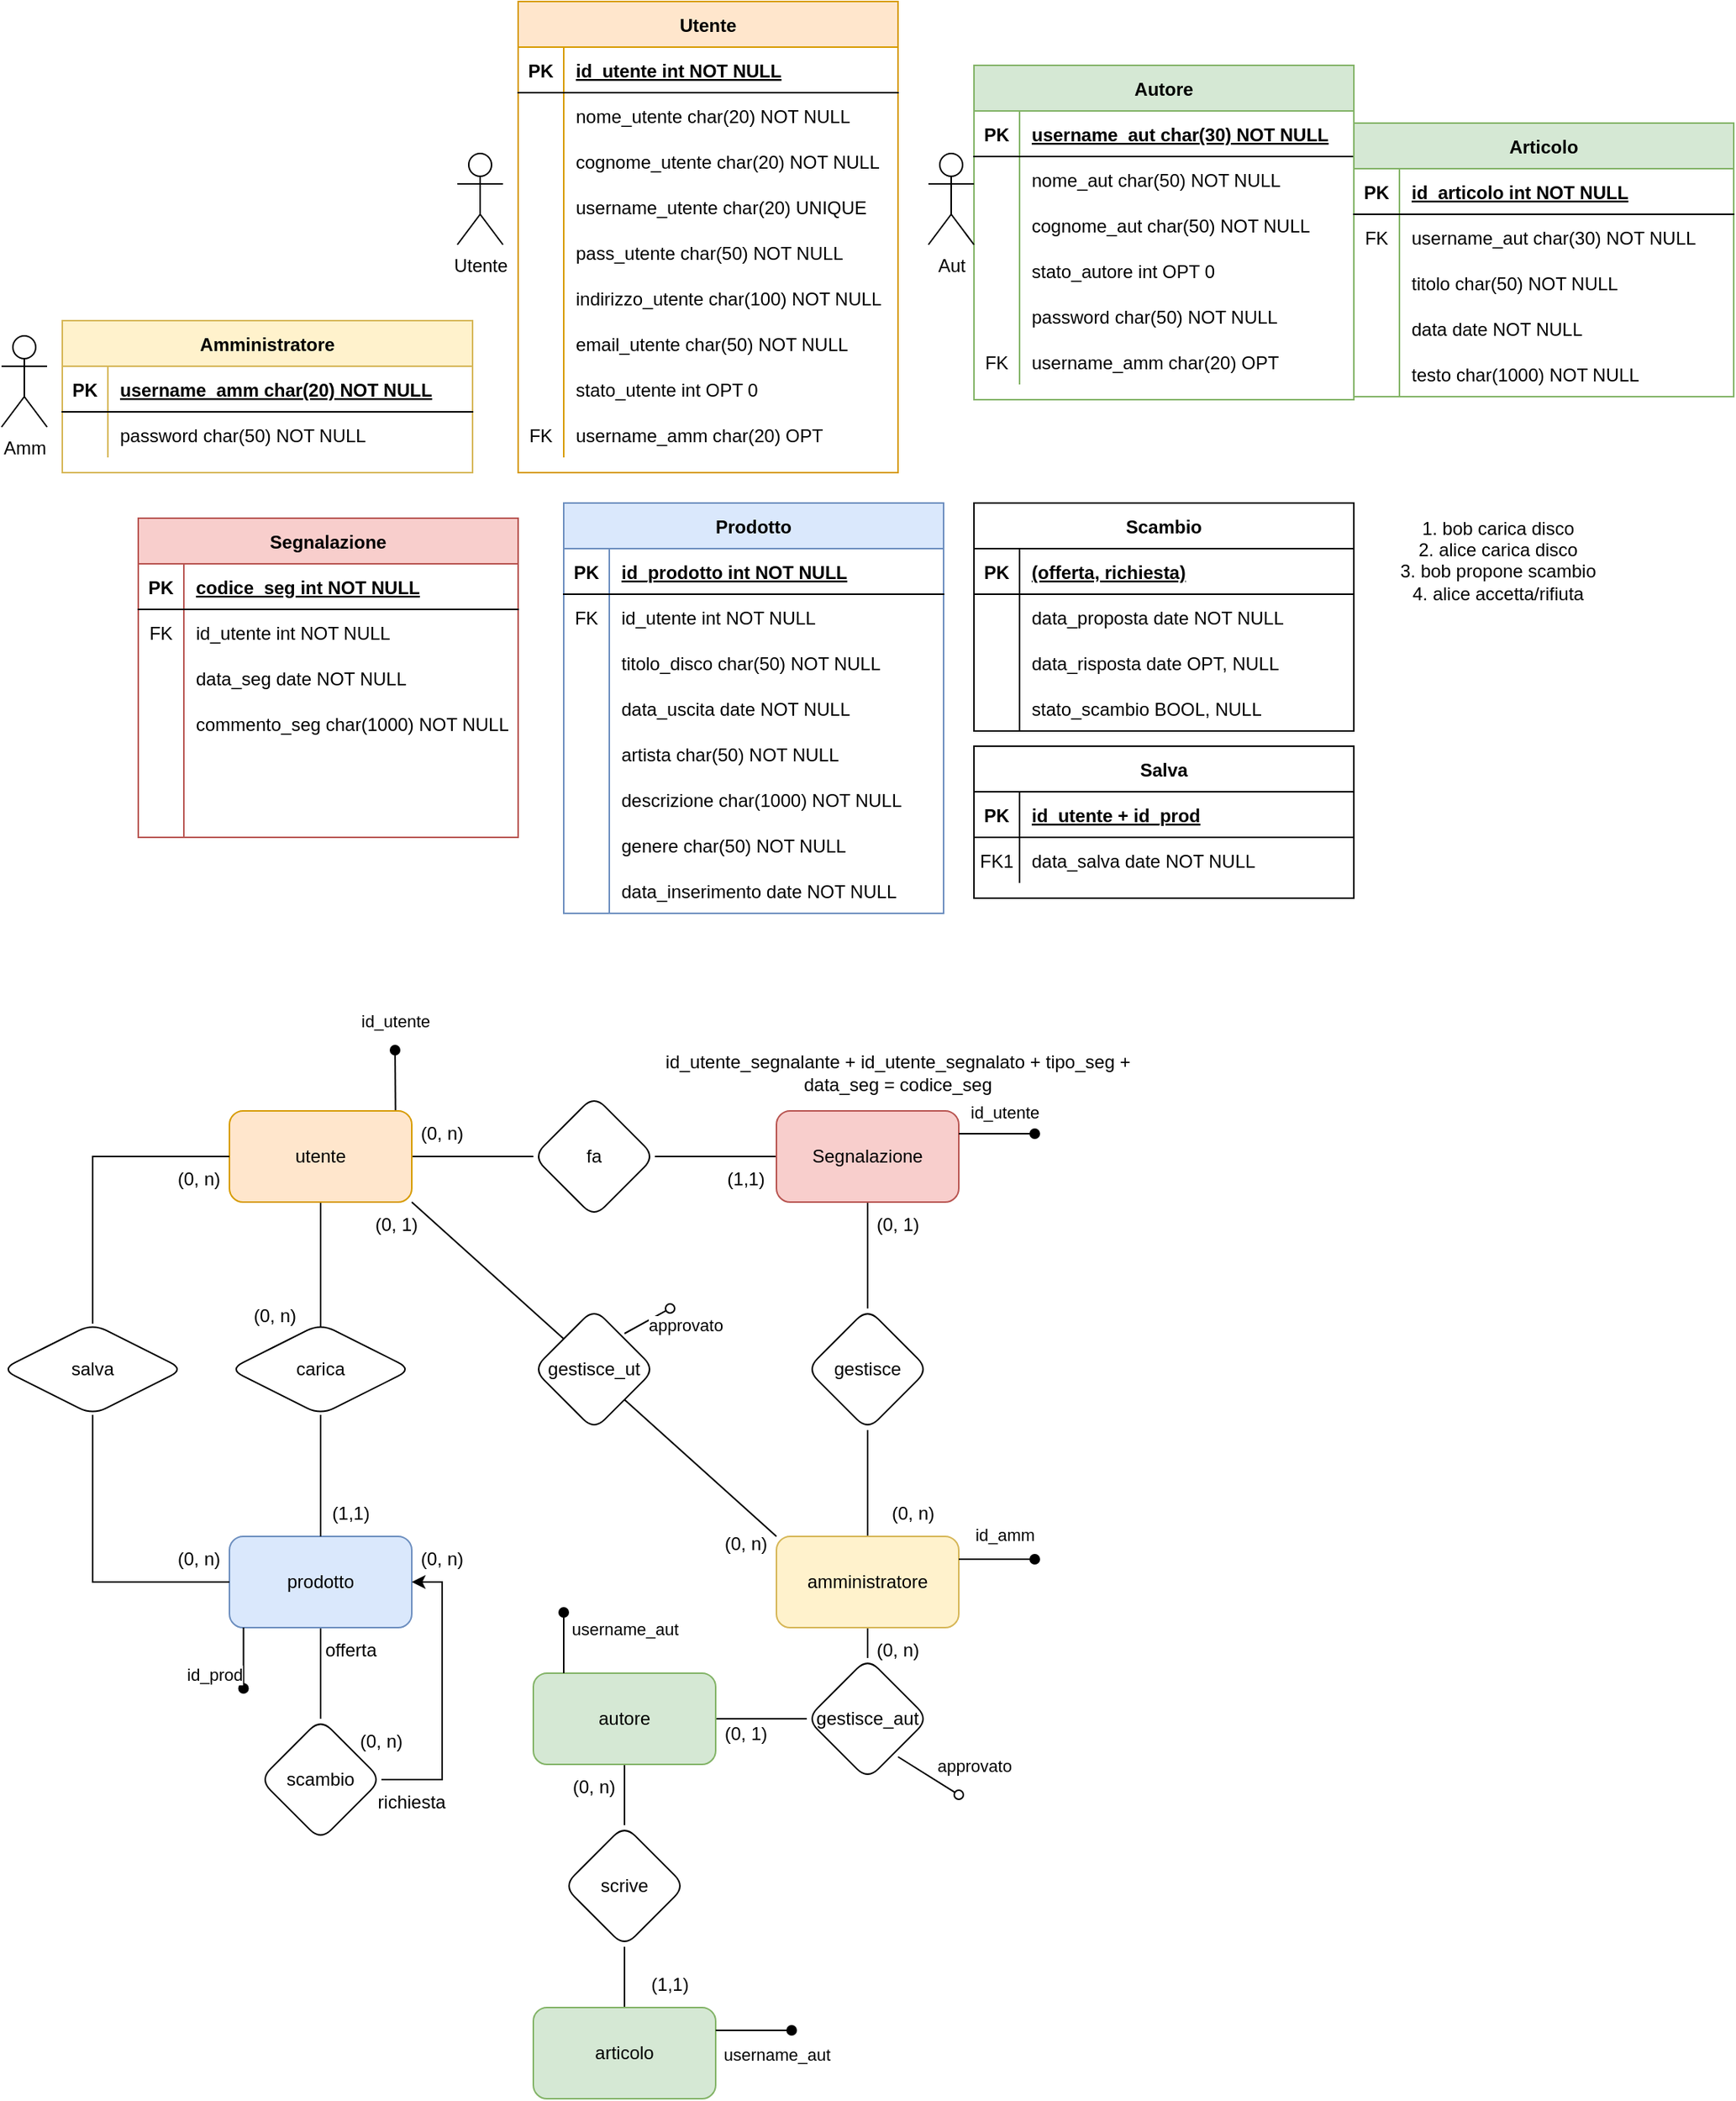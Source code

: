 <mxfile version="24.8.4">
  <diagram name="Page-1" id="-n8ZG89h9nv_nwKhBcBh">
    <mxGraphModel dx="2124" dy="709" grid="1" gridSize="10" guides="1" tooltips="1" connect="1" arrows="1" fold="1" page="1" pageScale="1" pageWidth="850" pageHeight="1100" math="0" shadow="0">
      <root>
        <mxCell id="0" />
        <mxCell id="1" parent="0" />
        <mxCell id="7m8zVbz1JqjRE4FjI6HQ-31" value="Utente" style="shape=table;startSize=30;container=1;collapsible=1;childLayout=tableLayout;fixedRows=1;rowLines=0;fontStyle=1;align=center;resizeLast=1;fillColor=#ffe6cc;strokeColor=#d79b00;" parent="1" vertex="1">
          <mxGeometry x="-330" y="110" width="250" height="310" as="geometry" />
        </mxCell>
        <mxCell id="7m8zVbz1JqjRE4FjI6HQ-32" value="" style="shape=partialRectangle;collapsible=0;dropTarget=0;pointerEvents=0;fillColor=none;points=[[0,0.5],[1,0.5]];portConstraint=eastwest;top=0;left=0;right=0;bottom=1;" parent="7m8zVbz1JqjRE4FjI6HQ-31" vertex="1">
          <mxGeometry y="30" width="250" height="30" as="geometry" />
        </mxCell>
        <mxCell id="7m8zVbz1JqjRE4FjI6HQ-33" value="PK" style="shape=partialRectangle;overflow=hidden;connectable=0;fillColor=none;top=0;left=0;bottom=0;right=0;fontStyle=1;" parent="7m8zVbz1JqjRE4FjI6HQ-32" vertex="1">
          <mxGeometry width="30" height="30" as="geometry">
            <mxRectangle width="30" height="30" as="alternateBounds" />
          </mxGeometry>
        </mxCell>
        <mxCell id="7m8zVbz1JqjRE4FjI6HQ-34" value="id_utente int NOT NULL " style="shape=partialRectangle;overflow=hidden;connectable=0;fillColor=none;top=0;left=0;bottom=0;right=0;align=left;spacingLeft=6;fontStyle=5;" parent="7m8zVbz1JqjRE4FjI6HQ-32" vertex="1">
          <mxGeometry x="30" width="220" height="30" as="geometry">
            <mxRectangle width="220" height="30" as="alternateBounds" />
          </mxGeometry>
        </mxCell>
        <mxCell id="7m8zVbz1JqjRE4FjI6HQ-35" value="" style="shape=partialRectangle;collapsible=0;dropTarget=0;pointerEvents=0;fillColor=none;points=[[0,0.5],[1,0.5]];portConstraint=eastwest;top=0;left=0;right=0;bottom=0;" parent="7m8zVbz1JqjRE4FjI6HQ-31" vertex="1">
          <mxGeometry y="60" width="250" height="30" as="geometry" />
        </mxCell>
        <mxCell id="7m8zVbz1JqjRE4FjI6HQ-36" value="" style="shape=partialRectangle;overflow=hidden;connectable=0;fillColor=none;top=0;left=0;bottom=0;right=0;" parent="7m8zVbz1JqjRE4FjI6HQ-35" vertex="1">
          <mxGeometry width="30" height="30" as="geometry">
            <mxRectangle width="30" height="30" as="alternateBounds" />
          </mxGeometry>
        </mxCell>
        <mxCell id="7m8zVbz1JqjRE4FjI6HQ-37" value="nome_utente char(20) NOT NULL" style="shape=partialRectangle;overflow=hidden;connectable=0;fillColor=none;top=0;left=0;bottom=0;right=0;align=left;spacingLeft=6;" parent="7m8zVbz1JqjRE4FjI6HQ-35" vertex="1">
          <mxGeometry x="30" width="220" height="30" as="geometry">
            <mxRectangle width="220" height="30" as="alternateBounds" />
          </mxGeometry>
        </mxCell>
        <mxCell id="7m8zVbz1JqjRE4FjI6HQ-38" value="" style="shape=partialRectangle;collapsible=0;dropTarget=0;pointerEvents=0;fillColor=none;points=[[0,0.5],[1,0.5]];portConstraint=eastwest;top=0;left=0;right=0;bottom=0;" parent="7m8zVbz1JqjRE4FjI6HQ-31" vertex="1">
          <mxGeometry y="90" width="250" height="30" as="geometry" />
        </mxCell>
        <mxCell id="7m8zVbz1JqjRE4FjI6HQ-39" value="" style="shape=partialRectangle;overflow=hidden;connectable=0;fillColor=none;top=0;left=0;bottom=0;right=0;" parent="7m8zVbz1JqjRE4FjI6HQ-38" vertex="1">
          <mxGeometry width="30" height="30" as="geometry">
            <mxRectangle width="30" height="30" as="alternateBounds" />
          </mxGeometry>
        </mxCell>
        <mxCell id="7m8zVbz1JqjRE4FjI6HQ-40" value="cognome_utente char(20) NOT NULL" style="shape=partialRectangle;overflow=hidden;connectable=0;fillColor=none;top=0;left=0;bottom=0;right=0;align=left;spacingLeft=6;" parent="7m8zVbz1JqjRE4FjI6HQ-38" vertex="1">
          <mxGeometry x="30" width="220" height="30" as="geometry">
            <mxRectangle width="220" height="30" as="alternateBounds" />
          </mxGeometry>
        </mxCell>
        <mxCell id="7m8zVbz1JqjRE4FjI6HQ-41" value="" style="shape=partialRectangle;collapsible=0;dropTarget=0;pointerEvents=0;fillColor=none;points=[[0,0.5],[1,0.5]];portConstraint=eastwest;top=0;left=0;right=0;bottom=0;" parent="7m8zVbz1JqjRE4FjI6HQ-31" vertex="1">
          <mxGeometry y="120" width="250" height="30" as="geometry" />
        </mxCell>
        <mxCell id="7m8zVbz1JqjRE4FjI6HQ-42" value="" style="shape=partialRectangle;overflow=hidden;connectable=0;fillColor=none;top=0;left=0;bottom=0;right=0;" parent="7m8zVbz1JqjRE4FjI6HQ-41" vertex="1">
          <mxGeometry width="30" height="30" as="geometry">
            <mxRectangle width="30" height="30" as="alternateBounds" />
          </mxGeometry>
        </mxCell>
        <mxCell id="7m8zVbz1JqjRE4FjI6HQ-43" value="username_utente char(20) UNIQUE" style="shape=partialRectangle;overflow=hidden;connectable=0;fillColor=none;top=0;left=0;bottom=0;right=0;align=left;spacingLeft=6;" parent="7m8zVbz1JqjRE4FjI6HQ-41" vertex="1">
          <mxGeometry x="30" width="220" height="30" as="geometry">
            <mxRectangle width="220" height="30" as="alternateBounds" />
          </mxGeometry>
        </mxCell>
        <mxCell id="7m8zVbz1JqjRE4FjI6HQ-44" value="" style="shape=partialRectangle;collapsible=0;dropTarget=0;pointerEvents=0;fillColor=none;points=[[0,0.5],[1,0.5]];portConstraint=eastwest;top=0;left=0;right=0;bottom=0;" parent="7m8zVbz1JqjRE4FjI6HQ-31" vertex="1">
          <mxGeometry y="150" width="250" height="30" as="geometry" />
        </mxCell>
        <mxCell id="7m8zVbz1JqjRE4FjI6HQ-45" value="" style="shape=partialRectangle;overflow=hidden;connectable=0;fillColor=none;top=0;left=0;bottom=0;right=0;" parent="7m8zVbz1JqjRE4FjI6HQ-44" vertex="1">
          <mxGeometry width="30" height="30" as="geometry">
            <mxRectangle width="30" height="30" as="alternateBounds" />
          </mxGeometry>
        </mxCell>
        <mxCell id="7m8zVbz1JqjRE4FjI6HQ-46" value="pass_utente char(50) NOT NULL" style="shape=partialRectangle;overflow=hidden;connectable=0;fillColor=none;top=0;left=0;bottom=0;right=0;align=left;spacingLeft=6;" parent="7m8zVbz1JqjRE4FjI6HQ-44" vertex="1">
          <mxGeometry x="30" width="220" height="30" as="geometry">
            <mxRectangle width="220" height="30" as="alternateBounds" />
          </mxGeometry>
        </mxCell>
        <mxCell id="7m8zVbz1JqjRE4FjI6HQ-47" value="" style="shape=partialRectangle;collapsible=0;dropTarget=0;pointerEvents=0;fillColor=none;points=[[0,0.5],[1,0.5]];portConstraint=eastwest;top=0;left=0;right=0;bottom=0;" parent="7m8zVbz1JqjRE4FjI6HQ-31" vertex="1">
          <mxGeometry y="180" width="250" height="30" as="geometry" />
        </mxCell>
        <mxCell id="7m8zVbz1JqjRE4FjI6HQ-48" value="" style="shape=partialRectangle;overflow=hidden;connectable=0;fillColor=none;top=0;left=0;bottom=0;right=0;" parent="7m8zVbz1JqjRE4FjI6HQ-47" vertex="1">
          <mxGeometry width="30" height="30" as="geometry">
            <mxRectangle width="30" height="30" as="alternateBounds" />
          </mxGeometry>
        </mxCell>
        <mxCell id="7m8zVbz1JqjRE4FjI6HQ-49" value="indirizzo_utente char(100) NOT NULL" style="shape=partialRectangle;overflow=hidden;connectable=0;fillColor=none;top=0;left=0;bottom=0;right=0;align=left;spacingLeft=6;" parent="7m8zVbz1JqjRE4FjI6HQ-47" vertex="1">
          <mxGeometry x="30" width="220" height="30" as="geometry">
            <mxRectangle width="220" height="30" as="alternateBounds" />
          </mxGeometry>
        </mxCell>
        <mxCell id="yK5jKojDXC0qZ7UbqMcl-5" value="" style="shape=partialRectangle;collapsible=0;dropTarget=0;pointerEvents=0;fillColor=none;points=[[0,0.5],[1,0.5]];portConstraint=eastwest;top=0;left=0;right=0;bottom=0;" parent="7m8zVbz1JqjRE4FjI6HQ-31" vertex="1">
          <mxGeometry y="210" width="250" height="30" as="geometry" />
        </mxCell>
        <mxCell id="yK5jKojDXC0qZ7UbqMcl-6" value="" style="shape=partialRectangle;overflow=hidden;connectable=0;fillColor=none;top=0;left=0;bottom=0;right=0;" parent="yK5jKojDXC0qZ7UbqMcl-5" vertex="1">
          <mxGeometry width="30" height="30" as="geometry">
            <mxRectangle width="30" height="30" as="alternateBounds" />
          </mxGeometry>
        </mxCell>
        <mxCell id="yK5jKojDXC0qZ7UbqMcl-7" value="email_utente char(50) NOT NULL" style="shape=partialRectangle;overflow=hidden;connectable=0;fillColor=none;top=0;left=0;bottom=0;right=0;align=left;spacingLeft=6;" parent="yK5jKojDXC0qZ7UbqMcl-5" vertex="1">
          <mxGeometry x="30" width="220" height="30" as="geometry">
            <mxRectangle width="220" height="30" as="alternateBounds" />
          </mxGeometry>
        </mxCell>
        <mxCell id="Gk0q2QRQa55P9X-hfOwE-68" value="" style="shape=partialRectangle;collapsible=0;dropTarget=0;pointerEvents=0;fillColor=none;points=[[0,0.5],[1,0.5]];portConstraint=eastwest;top=0;left=0;right=0;bottom=0;" parent="7m8zVbz1JqjRE4FjI6HQ-31" vertex="1">
          <mxGeometry y="240" width="250" height="30" as="geometry" />
        </mxCell>
        <mxCell id="Gk0q2QRQa55P9X-hfOwE-69" value="" style="shape=partialRectangle;overflow=hidden;connectable=0;fillColor=none;top=0;left=0;bottom=0;right=0;" parent="Gk0q2QRQa55P9X-hfOwE-68" vertex="1">
          <mxGeometry width="30" height="30" as="geometry">
            <mxRectangle width="30" height="30" as="alternateBounds" />
          </mxGeometry>
        </mxCell>
        <mxCell id="Gk0q2QRQa55P9X-hfOwE-70" value="stato_utente int OPT 0" style="shape=partialRectangle;overflow=hidden;connectable=0;fillColor=none;top=0;left=0;bottom=0;right=0;align=left;spacingLeft=6;labelBackgroundColor=none;fontSize=12;" parent="Gk0q2QRQa55P9X-hfOwE-68" vertex="1">
          <mxGeometry x="30" width="220" height="30" as="geometry">
            <mxRectangle width="220" height="30" as="alternateBounds" />
          </mxGeometry>
        </mxCell>
        <mxCell id="Gk0q2QRQa55P9X-hfOwE-72" value="" style="shape=partialRectangle;collapsible=0;dropTarget=0;pointerEvents=0;fillColor=none;points=[[0,0.5],[1,0.5]];portConstraint=eastwest;top=0;left=0;right=0;bottom=0;" parent="7m8zVbz1JqjRE4FjI6HQ-31" vertex="1">
          <mxGeometry y="270" width="250" height="30" as="geometry" />
        </mxCell>
        <mxCell id="Gk0q2QRQa55P9X-hfOwE-73" value="FK" style="shape=partialRectangle;overflow=hidden;connectable=0;fillColor=none;top=0;left=0;bottom=0;right=0;" parent="Gk0q2QRQa55P9X-hfOwE-72" vertex="1">
          <mxGeometry width="30" height="30" as="geometry">
            <mxRectangle width="30" height="30" as="alternateBounds" />
          </mxGeometry>
        </mxCell>
        <mxCell id="Gk0q2QRQa55P9X-hfOwE-74" value="username_amm char(20) OPT" style="shape=partialRectangle;overflow=hidden;connectable=0;fillColor=none;top=0;left=0;bottom=0;right=0;align=left;spacingLeft=6;" parent="Gk0q2QRQa55P9X-hfOwE-72" vertex="1">
          <mxGeometry x="30" width="220" height="30" as="geometry">
            <mxRectangle width="220" height="30" as="alternateBounds" />
          </mxGeometry>
        </mxCell>
        <mxCell id="7m8zVbz1JqjRE4FjI6HQ-56" value="Prodotto" style="shape=table;startSize=30;container=1;collapsible=1;childLayout=tableLayout;fixedRows=1;rowLines=0;fontStyle=1;align=center;resizeLast=1;fillColor=#dae8fc;strokeColor=#6c8ebf;" parent="1" vertex="1">
          <mxGeometry x="-300" y="440" width="250" height="270" as="geometry" />
        </mxCell>
        <mxCell id="7m8zVbz1JqjRE4FjI6HQ-57" value="" style="shape=partialRectangle;collapsible=0;dropTarget=0;pointerEvents=0;fillColor=none;points=[[0,0.5],[1,0.5]];portConstraint=eastwest;top=0;left=0;right=0;bottom=1;" parent="7m8zVbz1JqjRE4FjI6HQ-56" vertex="1">
          <mxGeometry y="30" width="250" height="30" as="geometry" />
        </mxCell>
        <mxCell id="7m8zVbz1JqjRE4FjI6HQ-58" value="PK" style="shape=partialRectangle;overflow=hidden;connectable=0;fillColor=none;top=0;left=0;bottom=0;right=0;fontStyle=1;" parent="7m8zVbz1JqjRE4FjI6HQ-57" vertex="1">
          <mxGeometry width="30" height="30" as="geometry">
            <mxRectangle width="30" height="30" as="alternateBounds" />
          </mxGeometry>
        </mxCell>
        <mxCell id="7m8zVbz1JqjRE4FjI6HQ-59" value="id_prodotto int NOT NULL " style="shape=partialRectangle;overflow=hidden;connectable=0;fillColor=none;top=0;left=0;bottom=0;right=0;align=left;spacingLeft=6;fontStyle=5;" parent="7m8zVbz1JqjRE4FjI6HQ-57" vertex="1">
          <mxGeometry x="30" width="220" height="30" as="geometry">
            <mxRectangle width="220" height="30" as="alternateBounds" />
          </mxGeometry>
        </mxCell>
        <mxCell id="7m8zVbz1JqjRE4FjI6HQ-60" value="" style="shape=partialRectangle;collapsible=0;dropTarget=0;pointerEvents=0;fillColor=none;points=[[0,0.5],[1,0.5]];portConstraint=eastwest;top=0;left=0;right=0;bottom=0;" parent="7m8zVbz1JqjRE4FjI6HQ-56" vertex="1">
          <mxGeometry y="60" width="250" height="30" as="geometry" />
        </mxCell>
        <mxCell id="7m8zVbz1JqjRE4FjI6HQ-61" value="FK" style="shape=partialRectangle;overflow=hidden;connectable=0;fillColor=none;top=0;left=0;bottom=0;right=0;" parent="7m8zVbz1JqjRE4FjI6HQ-60" vertex="1">
          <mxGeometry width="30" height="30" as="geometry">
            <mxRectangle width="30" height="30" as="alternateBounds" />
          </mxGeometry>
        </mxCell>
        <mxCell id="7m8zVbz1JqjRE4FjI6HQ-62" value="id_utente int NOT NULL " style="shape=partialRectangle;overflow=hidden;connectable=0;fillColor=none;top=0;left=0;bottom=0;right=0;align=left;spacingLeft=6;" parent="7m8zVbz1JqjRE4FjI6HQ-60" vertex="1">
          <mxGeometry x="30" width="220" height="30" as="geometry">
            <mxRectangle width="220" height="30" as="alternateBounds" />
          </mxGeometry>
        </mxCell>
        <mxCell id="7m8zVbz1JqjRE4FjI6HQ-63" value="" style="shape=partialRectangle;collapsible=0;dropTarget=0;pointerEvents=0;fillColor=none;points=[[0,0.5],[1,0.5]];portConstraint=eastwest;top=0;left=0;right=0;bottom=0;" parent="7m8zVbz1JqjRE4FjI6HQ-56" vertex="1">
          <mxGeometry y="90" width="250" height="30" as="geometry" />
        </mxCell>
        <mxCell id="7m8zVbz1JqjRE4FjI6HQ-64" value="" style="shape=partialRectangle;overflow=hidden;connectable=0;fillColor=none;top=0;left=0;bottom=0;right=0;" parent="7m8zVbz1JqjRE4FjI6HQ-63" vertex="1">
          <mxGeometry width="30" height="30" as="geometry">
            <mxRectangle width="30" height="30" as="alternateBounds" />
          </mxGeometry>
        </mxCell>
        <mxCell id="7m8zVbz1JqjRE4FjI6HQ-65" value="titolo_disco char(50) NOT NULL" style="shape=partialRectangle;overflow=hidden;connectable=0;fillColor=none;top=0;left=0;bottom=0;right=0;align=left;spacingLeft=6;" parent="7m8zVbz1JqjRE4FjI6HQ-63" vertex="1">
          <mxGeometry x="30" width="220" height="30" as="geometry">
            <mxRectangle width="220" height="30" as="alternateBounds" />
          </mxGeometry>
        </mxCell>
        <mxCell id="7m8zVbz1JqjRE4FjI6HQ-66" value="" style="shape=partialRectangle;collapsible=0;dropTarget=0;pointerEvents=0;fillColor=none;points=[[0,0.5],[1,0.5]];portConstraint=eastwest;top=0;left=0;right=0;bottom=0;" parent="7m8zVbz1JqjRE4FjI6HQ-56" vertex="1">
          <mxGeometry y="120" width="250" height="30" as="geometry" />
        </mxCell>
        <mxCell id="7m8zVbz1JqjRE4FjI6HQ-67" value="" style="shape=partialRectangle;overflow=hidden;connectable=0;fillColor=none;top=0;left=0;bottom=0;right=0;" parent="7m8zVbz1JqjRE4FjI6HQ-66" vertex="1">
          <mxGeometry width="30" height="30" as="geometry">
            <mxRectangle width="30" height="30" as="alternateBounds" />
          </mxGeometry>
        </mxCell>
        <mxCell id="7m8zVbz1JqjRE4FjI6HQ-68" value="data_uscita date NOT NULL" style="shape=partialRectangle;overflow=hidden;connectable=0;fillColor=none;top=0;left=0;bottom=0;right=0;align=left;spacingLeft=6;" parent="7m8zVbz1JqjRE4FjI6HQ-66" vertex="1">
          <mxGeometry x="30" width="220" height="30" as="geometry">
            <mxRectangle width="220" height="30" as="alternateBounds" />
          </mxGeometry>
        </mxCell>
        <mxCell id="7m8zVbz1JqjRE4FjI6HQ-69" value="" style="shape=partialRectangle;collapsible=0;dropTarget=0;pointerEvents=0;fillColor=none;points=[[0,0.5],[1,0.5]];portConstraint=eastwest;top=0;left=0;right=0;bottom=0;" parent="7m8zVbz1JqjRE4FjI6HQ-56" vertex="1">
          <mxGeometry y="150" width="250" height="30" as="geometry" />
        </mxCell>
        <mxCell id="7m8zVbz1JqjRE4FjI6HQ-70" value="" style="shape=partialRectangle;overflow=hidden;connectable=0;fillColor=none;top=0;left=0;bottom=0;right=0;" parent="7m8zVbz1JqjRE4FjI6HQ-69" vertex="1">
          <mxGeometry width="30" height="30" as="geometry">
            <mxRectangle width="30" height="30" as="alternateBounds" />
          </mxGeometry>
        </mxCell>
        <mxCell id="7m8zVbz1JqjRE4FjI6HQ-71" value="artista char(50) NOT NULL" style="shape=partialRectangle;overflow=hidden;connectable=0;fillColor=none;top=0;left=0;bottom=0;right=0;align=left;spacingLeft=6;" parent="7m8zVbz1JqjRE4FjI6HQ-69" vertex="1">
          <mxGeometry x="30" width="220" height="30" as="geometry">
            <mxRectangle width="220" height="30" as="alternateBounds" />
          </mxGeometry>
        </mxCell>
        <mxCell id="7m8zVbz1JqjRE4FjI6HQ-72" value="" style="shape=partialRectangle;collapsible=0;dropTarget=0;pointerEvents=0;fillColor=none;points=[[0,0.5],[1,0.5]];portConstraint=eastwest;top=0;left=0;right=0;bottom=0;" parent="7m8zVbz1JqjRE4FjI6HQ-56" vertex="1">
          <mxGeometry y="180" width="250" height="30" as="geometry" />
        </mxCell>
        <mxCell id="7m8zVbz1JqjRE4FjI6HQ-73" value="" style="shape=partialRectangle;overflow=hidden;connectable=0;fillColor=none;top=0;left=0;bottom=0;right=0;" parent="7m8zVbz1JqjRE4FjI6HQ-72" vertex="1">
          <mxGeometry width="30" height="30" as="geometry">
            <mxRectangle width="30" height="30" as="alternateBounds" />
          </mxGeometry>
        </mxCell>
        <mxCell id="7m8zVbz1JqjRE4FjI6HQ-74" value="descrizione char(1000) NOT NULL" style="shape=partialRectangle;overflow=hidden;connectable=0;fillColor=none;top=0;left=0;bottom=0;right=0;align=left;spacingLeft=6;" parent="7m8zVbz1JqjRE4FjI6HQ-72" vertex="1">
          <mxGeometry x="30" width="220" height="30" as="geometry">
            <mxRectangle width="220" height="30" as="alternateBounds" />
          </mxGeometry>
        </mxCell>
        <mxCell id="7m8zVbz1JqjRE4FjI6HQ-75" value="" style="shape=partialRectangle;collapsible=0;dropTarget=0;pointerEvents=0;fillColor=none;points=[[0,0.5],[1,0.5]];portConstraint=eastwest;top=0;left=0;right=0;bottom=0;" parent="7m8zVbz1JqjRE4FjI6HQ-56" vertex="1">
          <mxGeometry y="210" width="250" height="30" as="geometry" />
        </mxCell>
        <mxCell id="7m8zVbz1JqjRE4FjI6HQ-76" value="" style="shape=partialRectangle;overflow=hidden;connectable=0;fillColor=none;top=0;left=0;bottom=0;right=0;" parent="7m8zVbz1JqjRE4FjI6HQ-75" vertex="1">
          <mxGeometry width="30" height="30" as="geometry">
            <mxRectangle width="30" height="30" as="alternateBounds" />
          </mxGeometry>
        </mxCell>
        <mxCell id="7m8zVbz1JqjRE4FjI6HQ-77" value="genere char(50) NOT NULL" style="shape=partialRectangle;overflow=hidden;connectable=0;fillColor=none;top=0;left=0;bottom=0;right=0;align=left;spacingLeft=6;" parent="7m8zVbz1JqjRE4FjI6HQ-75" vertex="1">
          <mxGeometry x="30" width="220" height="30" as="geometry">
            <mxRectangle width="220" height="30" as="alternateBounds" />
          </mxGeometry>
        </mxCell>
        <mxCell id="yK5jKojDXC0qZ7UbqMcl-2" value="" style="shape=partialRectangle;collapsible=0;dropTarget=0;pointerEvents=0;fillColor=none;points=[[0,0.5],[1,0.5]];portConstraint=eastwest;top=0;left=0;right=0;bottom=0;" parent="7m8zVbz1JqjRE4FjI6HQ-56" vertex="1">
          <mxGeometry y="240" width="250" height="30" as="geometry" />
        </mxCell>
        <mxCell id="yK5jKojDXC0qZ7UbqMcl-3" value="" style="shape=partialRectangle;overflow=hidden;connectable=0;fillColor=none;top=0;left=0;bottom=0;right=0;" parent="yK5jKojDXC0qZ7UbqMcl-2" vertex="1">
          <mxGeometry width="30" height="30" as="geometry">
            <mxRectangle width="30" height="30" as="alternateBounds" />
          </mxGeometry>
        </mxCell>
        <mxCell id="yK5jKojDXC0qZ7UbqMcl-4" value="data_inserimento date NOT NULL" style="shape=partialRectangle;overflow=hidden;connectable=0;fillColor=none;top=0;left=0;bottom=0;right=0;align=left;spacingLeft=6;" parent="yK5jKojDXC0qZ7UbqMcl-2" vertex="1">
          <mxGeometry x="30" width="220" height="30" as="geometry">
            <mxRectangle width="220" height="30" as="alternateBounds" />
          </mxGeometry>
        </mxCell>
        <mxCell id="7m8zVbz1JqjRE4FjI6HQ-84" value="Utente" style="shape=umlActor;verticalLabelPosition=bottom;verticalAlign=top;html=1;outlineConnect=0;pointerEvents=0;strokeColor=default;align=center;fontFamily=Helvetica;fontSize=12;fontColor=default;fillColor=none;" parent="1" vertex="1">
          <mxGeometry x="-370" y="210" width="30" height="60" as="geometry" />
        </mxCell>
        <mxCell id="7m8zVbz1JqjRE4FjI6HQ-85" value="Amministratore" style="shape=table;startSize=30;container=1;collapsible=1;childLayout=tableLayout;fixedRows=1;rowLines=0;fontStyle=1;align=center;resizeLast=1;fillColor=#fff2cc;strokeColor=#d6b656;" parent="1" vertex="1">
          <mxGeometry x="-630" y="320" width="270" height="100" as="geometry" />
        </mxCell>
        <mxCell id="7m8zVbz1JqjRE4FjI6HQ-86" value="" style="shape=partialRectangle;collapsible=0;dropTarget=0;pointerEvents=0;fillColor=none;points=[[0,0.5],[1,0.5]];portConstraint=eastwest;top=0;left=0;right=0;bottom=1;" parent="7m8zVbz1JqjRE4FjI6HQ-85" vertex="1">
          <mxGeometry y="30" width="270" height="30" as="geometry" />
        </mxCell>
        <mxCell id="7m8zVbz1JqjRE4FjI6HQ-87" value="PK" style="shape=partialRectangle;overflow=hidden;connectable=0;fillColor=none;top=0;left=0;bottom=0;right=0;fontStyle=1;" parent="7m8zVbz1JqjRE4FjI6HQ-86" vertex="1">
          <mxGeometry width="30" height="30" as="geometry">
            <mxRectangle width="30" height="30" as="alternateBounds" />
          </mxGeometry>
        </mxCell>
        <mxCell id="7m8zVbz1JqjRE4FjI6HQ-88" value="username_amm char(20) NOT NULL" style="shape=partialRectangle;overflow=hidden;connectable=0;fillColor=none;top=0;left=0;bottom=0;right=0;align=left;spacingLeft=6;fontStyle=5;" parent="7m8zVbz1JqjRE4FjI6HQ-86" vertex="1">
          <mxGeometry x="30" width="240" height="30" as="geometry">
            <mxRectangle width="240" height="30" as="alternateBounds" />
          </mxGeometry>
        </mxCell>
        <mxCell id="7m8zVbz1JqjRE4FjI6HQ-98" value="" style="shape=partialRectangle;collapsible=0;dropTarget=0;pointerEvents=0;fillColor=none;points=[[0,0.5],[1,0.5]];portConstraint=eastwest;top=0;left=0;right=0;bottom=0;" parent="7m8zVbz1JqjRE4FjI6HQ-85" vertex="1">
          <mxGeometry y="60" width="270" height="30" as="geometry" />
        </mxCell>
        <mxCell id="7m8zVbz1JqjRE4FjI6HQ-99" value="" style="shape=partialRectangle;overflow=hidden;connectable=0;fillColor=none;top=0;left=0;bottom=0;right=0;" parent="7m8zVbz1JqjRE4FjI6HQ-98" vertex="1">
          <mxGeometry width="30" height="30" as="geometry">
            <mxRectangle width="30" height="30" as="alternateBounds" />
          </mxGeometry>
        </mxCell>
        <mxCell id="7m8zVbz1JqjRE4FjI6HQ-100" value="password char(50) NOT NULL" style="shape=partialRectangle;overflow=hidden;connectable=0;fillColor=none;top=0;left=0;bottom=0;right=0;align=left;spacingLeft=6;" parent="7m8zVbz1JqjRE4FjI6HQ-98" vertex="1">
          <mxGeometry x="30" width="240" height="30" as="geometry">
            <mxRectangle width="240" height="30" as="alternateBounds" />
          </mxGeometry>
        </mxCell>
        <mxCell id="7m8zVbz1JqjRE4FjI6HQ-110" value="" style="edgeStyle=orthogonalEdgeStyle;rounded=0;orthogonalLoop=1;jettySize=auto;html=1;endArrow=none;endFill=0;" parent="1" source="7m8zVbz1JqjRE4FjI6HQ-135" target="7m8zVbz1JqjRE4FjI6HQ-112" edge="1">
          <mxGeometry relative="1" as="geometry" />
        </mxCell>
        <mxCell id="7m8zVbz1JqjRE4FjI6HQ-111" value="" style="edgeStyle=orthogonalEdgeStyle;rounded=0;orthogonalLoop=1;jettySize=auto;html=1;endArrow=none;endFill=0;exitX=1;exitY=0.5;exitDx=0;exitDy=0;" parent="1" source="7m8zVbz1JqjRE4FjI6HQ-112" target="7m8zVbz1JqjRE4FjI6HQ-114" edge="1">
          <mxGeometry relative="1" as="geometry" />
        </mxCell>
        <mxCell id="7m8zVbz1JqjRE4FjI6HQ-112" value="fa" style="rhombus;whiteSpace=wrap;html=1;rounded=1;" parent="1" vertex="1">
          <mxGeometry x="-320" y="830" width="80" height="80" as="geometry" />
        </mxCell>
        <mxCell id="7m8zVbz1JqjRE4FjI6HQ-113" value="" style="edgeStyle=orthogonalEdgeStyle;rounded=0;orthogonalLoop=1;jettySize=auto;html=1;endArrow=none;endFill=0;" parent="1" source="7m8zVbz1JqjRE4FjI6HQ-114" target="7m8zVbz1JqjRE4FjI6HQ-116" edge="1">
          <mxGeometry relative="1" as="geometry" />
        </mxCell>
        <mxCell id="7m8zVbz1JqjRE4FjI6HQ-114" value="Segnalazione" style="whiteSpace=wrap;html=1;rounded=1;fillColor=#f8cecc;strokeColor=#b85450;" parent="1" vertex="1">
          <mxGeometry x="-160" y="840" width="120" height="60" as="geometry" />
        </mxCell>
        <mxCell id="7m8zVbz1JqjRE4FjI6HQ-115" value="" style="edgeStyle=orthogonalEdgeStyle;rounded=0;orthogonalLoop=1;jettySize=auto;html=1;endArrow=none;endFill=0;" parent="1" source="7m8zVbz1JqjRE4FjI6HQ-116" target="7m8zVbz1JqjRE4FjI6HQ-117" edge="1">
          <mxGeometry relative="1" as="geometry" />
        </mxCell>
        <mxCell id="7m8zVbz1JqjRE4FjI6HQ-116" value="gestisce" style="rhombus;whiteSpace=wrap;html=1;rounded=1;" parent="1" vertex="1">
          <mxGeometry x="-140" y="970" width="80" height="80" as="geometry" />
        </mxCell>
        <mxCell id="ZoUp-BtO9XQ-81EFa_au-43" value="" style="edgeStyle=orthogonalEdgeStyle;rounded=0;orthogonalLoop=1;jettySize=auto;html=1;endArrow=none;endFill=0;" parent="1" source="7m8zVbz1JqjRE4FjI6HQ-117" target="ZoUp-BtO9XQ-81EFa_au-42" edge="1">
          <mxGeometry relative="1" as="geometry" />
        </mxCell>
        <mxCell id="7m8zVbz1JqjRE4FjI6HQ-117" value="amministratore" style="whiteSpace=wrap;html=1;rounded=1;fillColor=#fff2cc;strokeColor=#d6b656;" parent="1" vertex="1">
          <mxGeometry x="-160" y="1120" width="120" height="60" as="geometry" />
        </mxCell>
        <mxCell id="7m8zVbz1JqjRE4FjI6HQ-118" value="gestisce_ut" style="rhombus;whiteSpace=wrap;html=1;rounded=1;" parent="1" vertex="1">
          <mxGeometry x="-320" y="970" width="80" height="80" as="geometry" />
        </mxCell>
        <mxCell id="7m8zVbz1JqjRE4FjI6HQ-119" value="" style="endArrow=none;html=1;rounded=0;exitX=1;exitY=1;exitDx=0;exitDy=0;entryX=0;entryY=0;entryDx=0;entryDy=0;" parent="1" source="7m8zVbz1JqjRE4FjI6HQ-135" target="7m8zVbz1JqjRE4FjI6HQ-118" edge="1">
          <mxGeometry width="50" height="50" relative="1" as="geometry">
            <mxPoint x="-330" y="1160" as="sourcePoint" />
            <mxPoint x="-280" y="1110" as="targetPoint" />
          </mxGeometry>
        </mxCell>
        <mxCell id="ZoUp-BtO9XQ-81EFa_au-32" value="" style="edgeStyle=orthogonalEdgeStyle;rounded=0;orthogonalLoop=1;jettySize=auto;html=1;endArrow=none;endFill=0;" parent="1" source="7m8zVbz1JqjRE4FjI6HQ-120" target="ZoUp-BtO9XQ-81EFa_au-31" edge="1">
          <mxGeometry relative="1" as="geometry" />
        </mxCell>
        <mxCell id="7m8zVbz1JqjRE4FjI6HQ-120" value="prodotto" style="whiteSpace=wrap;html=1;rounded=1;fillColor=#dae8fc;strokeColor=#6c8ebf;" parent="1" vertex="1">
          <mxGeometry x="-520" y="1120" width="120" height="60" as="geometry" />
        </mxCell>
        <mxCell id="7m8zVbz1JqjRE4FjI6HQ-121" value="carica" style="shape=rhombus;perimeter=rhombusPerimeter;whiteSpace=wrap;html=1;align=center;rounded=1;" parent="1" vertex="1">
          <mxGeometry x="-520" y="980" width="120" height="60" as="geometry" />
        </mxCell>
        <mxCell id="7m8zVbz1JqjRE4FjI6HQ-122" value="(0, n)" style="text;html=1;align=center;verticalAlign=middle;whiteSpace=wrap;rounded=0;" parent="1" vertex="1">
          <mxGeometry x="-520" y="960" width="60" height="30" as="geometry" />
        </mxCell>
        <mxCell id="7m8zVbz1JqjRE4FjI6HQ-123" value="" style="endArrow=none;html=1;rounded=0;entryX=1;entryY=1;entryDx=0;entryDy=0;exitX=0;exitY=0;exitDx=0;exitDy=0;" parent="1" source="7m8zVbz1JqjRE4FjI6HQ-117" target="7m8zVbz1JqjRE4FjI6HQ-118" edge="1">
          <mxGeometry width="50" height="50" relative="1" as="geometry">
            <mxPoint x="-250" y="1150" as="sourcePoint" />
            <mxPoint x="-200" y="1100" as="targetPoint" />
          </mxGeometry>
        </mxCell>
        <mxCell id="7m8zVbz1JqjRE4FjI6HQ-124" value="" style="endArrow=none;html=1;rounded=0;entryX=0.5;entryY=1;entryDx=0;entryDy=0;exitX=1;exitY=0.75;exitDx=0;exitDy=0;" parent="1" source="7m8zVbz1JqjRE4FjI6HQ-122" target="7m8zVbz1JqjRE4FjI6HQ-135" edge="1">
          <mxGeometry width="50" height="50" relative="1" as="geometry">
            <mxPoint x="-485" y="960" as="sourcePoint" />
            <mxPoint x="-435" y="910" as="targetPoint" />
          </mxGeometry>
        </mxCell>
        <mxCell id="7m8zVbz1JqjRE4FjI6HQ-125" value="" style="endArrow=none;html=1;rounded=0;entryX=0.5;entryY=1;entryDx=0;entryDy=0;exitX=0.5;exitY=0;exitDx=0;exitDy=0;" parent="1" source="7m8zVbz1JqjRE4FjI6HQ-120" target="7m8zVbz1JqjRE4FjI6HQ-121" edge="1">
          <mxGeometry width="50" height="50" relative="1" as="geometry">
            <mxPoint x="-560" y="1100" as="sourcePoint" />
            <mxPoint x="-510" y="1050" as="targetPoint" />
          </mxGeometry>
        </mxCell>
        <mxCell id="7m8zVbz1JqjRE4FjI6HQ-126" value="(1,1)" style="text;html=1;align=center;verticalAlign=middle;whiteSpace=wrap;rounded=0;" parent="1" vertex="1">
          <mxGeometry x="-470" y="1090" width="60" height="30" as="geometry" />
        </mxCell>
        <mxCell id="7m8zVbz1JqjRE4FjI6HQ-127" value="(0, n)" style="text;html=1;align=center;verticalAlign=middle;whiteSpace=wrap;rounded=0;" parent="1" vertex="1">
          <mxGeometry x="-100" y="1090" width="60" height="30" as="geometry" />
        </mxCell>
        <mxCell id="7m8zVbz1JqjRE4FjI6HQ-128" value="(0, 1)" style="text;html=1;align=center;verticalAlign=middle;whiteSpace=wrap;rounded=0;" parent="1" vertex="1">
          <mxGeometry x="-110" y="900" width="60" height="30" as="geometry" />
        </mxCell>
        <mxCell id="7m8zVbz1JqjRE4FjI6HQ-129" value="(1,1)" style="text;html=1;align=center;verticalAlign=middle;whiteSpace=wrap;rounded=0;" parent="1" vertex="1">
          <mxGeometry x="-210" y="870" width="60" height="30" as="geometry" />
        </mxCell>
        <mxCell id="7m8zVbz1JqjRE4FjI6HQ-130" value="(0, 1)" style="text;html=1;align=center;verticalAlign=middle;whiteSpace=wrap;rounded=0;" parent="1" vertex="1">
          <mxGeometry x="-440" y="900" width="60" height="30" as="geometry" />
        </mxCell>
        <mxCell id="7m8zVbz1JqjRE4FjI6HQ-131" value="(0, n)" style="text;html=1;align=center;verticalAlign=middle;whiteSpace=wrap;rounded=0;" parent="1" vertex="1">
          <mxGeometry x="-210" y="1110" width="60" height="30" as="geometry" />
        </mxCell>
        <mxCell id="7m8zVbz1JqjRE4FjI6HQ-132" value="(0, n)" style="text;html=1;align=center;verticalAlign=middle;whiteSpace=wrap;rounded=0;" parent="1" vertex="1">
          <mxGeometry x="-410" y="840" width="60" height="30" as="geometry" />
        </mxCell>
        <mxCell id="7m8zVbz1JqjRE4FjI6HQ-133" value="id_utente_segnalante + id_utente_segnalato + tipo_seg + data_seg = codice_seg" style="text;html=1;align=center;verticalAlign=middle;whiteSpace=wrap;rounded=0;" parent="1" vertex="1">
          <mxGeometry x="-255" y="800" width="350" height="30" as="geometry" />
        </mxCell>
        <mxCell id="7m8zVbz1JqjRE4FjI6HQ-134" value="&lt;span style=&quot;background-color: transparent;&quot;&gt;id_utente&lt;/span&gt;" style="html=1;verticalAlign=bottom;startArrow=oval;startFill=1;endArrow=none;startSize=6;endSize=8;curved=0;rounded=0;endFill=0;entryX=0.911;entryY=0.043;entryDx=0;entryDy=0;entryPerimeter=0;" parent="1" target="7m8zVbz1JqjRE4FjI6HQ-135" edge="1">
          <mxGeometry x="-1" y="-10" width="80" relative="1" as="geometry">
            <mxPoint x="-411" y="800" as="sourcePoint" />
            <mxPoint x="-410.71" y="830" as="targetPoint" />
            <mxPoint x="10" y="-10" as="offset" />
          </mxGeometry>
        </mxCell>
        <mxCell id="7m8zVbz1JqjRE4FjI6HQ-135" value="utente" style="rounded=1;whiteSpace=wrap;html=1;fillColor=#ffe6cc;strokeColor=#d79b00;" parent="1" vertex="1">
          <mxGeometry x="-520" y="840" width="120" height="60" as="geometry" />
        </mxCell>
        <mxCell id="7m8zVbz1JqjRE4FjI6HQ-136" value="&lt;span style=&quot;background-color: transparent;&quot;&gt;id_amm&lt;br&gt;&lt;/span&gt;" style="html=1;verticalAlign=bottom;startArrow=oval;startFill=1;endArrow=none;startSize=6;endSize=8;curved=0;rounded=0;endFill=0;entryX=1;entryY=0.25;entryDx=0;entryDy=0;" parent="1" target="7m8zVbz1JqjRE4FjI6HQ-117" edge="1">
          <mxGeometry x="-0.203" y="-7" width="80" relative="1" as="geometry">
            <mxPoint x="10" y="1135" as="sourcePoint" />
            <mxPoint x="-20" y="1140" as="targetPoint" />
            <mxPoint as="offset" />
          </mxGeometry>
        </mxCell>
        <mxCell id="7m8zVbz1JqjRE4FjI6HQ-137" value="&lt;div&gt;id_prod&lt;/div&gt;" style="html=1;verticalAlign=bottom;startArrow=oval;startFill=1;endArrow=none;startSize=6;endSize=8;curved=0;rounded=0;endFill=0;entryX=1;entryY=0.25;entryDx=0;entryDy=0;" parent="1" edge="1">
          <mxGeometry x="-1" y="19" width="80" relative="1" as="geometry">
            <mxPoint x="-510.74" y="1220" as="sourcePoint" />
            <mxPoint x="-510.74" y="1180" as="targetPoint" />
            <mxPoint as="offset" />
          </mxGeometry>
        </mxCell>
        <mxCell id="7m8zVbz1JqjRE4FjI6HQ-138" value="&lt;span style=&quot;background-color: transparent;&quot;&gt;id_utente&lt;/span&gt;" style="html=1;verticalAlign=bottom;startArrow=oval;startFill=1;endArrow=none;startSize=6;endSize=8;curved=0;rounded=0;endFill=0;entryX=1;entryY=0.25;entryDx=0;entryDy=0;" parent="1" target="7m8zVbz1JqjRE4FjI6HQ-114" edge="1">
          <mxGeometry x="-0.2" y="-5" width="80" relative="1" as="geometry">
            <mxPoint x="10" y="855" as="sourcePoint" />
            <mxPoint x="-15.36" y="883" as="targetPoint" />
            <mxPoint as="offset" />
          </mxGeometry>
        </mxCell>
        <mxCell id="7m8zVbz1JqjRE4FjI6HQ-139" style="edgeStyle=orthogonalEdgeStyle;rounded=0;orthogonalLoop=1;jettySize=auto;html=1;entryX=0;entryY=0.5;entryDx=0;entryDy=0;endArrow=none;endFill=0;" parent="1" source="7m8zVbz1JqjRE4FjI6HQ-141" target="7m8zVbz1JqjRE4FjI6HQ-135" edge="1">
          <mxGeometry relative="1" as="geometry">
            <Array as="points">
              <mxPoint x="-610" y="870" />
            </Array>
          </mxGeometry>
        </mxCell>
        <mxCell id="7m8zVbz1JqjRE4FjI6HQ-140" style="edgeStyle=orthogonalEdgeStyle;rounded=0;orthogonalLoop=1;jettySize=auto;html=1;exitX=0.5;exitY=1;exitDx=0;exitDy=0;entryX=0;entryY=0.5;entryDx=0;entryDy=0;endArrow=none;endFill=0;" parent="1" source="7m8zVbz1JqjRE4FjI6HQ-141" target="7m8zVbz1JqjRE4FjI6HQ-120" edge="1">
          <mxGeometry relative="1" as="geometry" />
        </mxCell>
        <mxCell id="7m8zVbz1JqjRE4FjI6HQ-141" value="salva" style="shape=rhombus;perimeter=rhombusPerimeter;whiteSpace=wrap;html=1;align=center;rounded=1;" parent="1" vertex="1">
          <mxGeometry x="-670" y="980" width="120" height="60" as="geometry" />
        </mxCell>
        <mxCell id="7m8zVbz1JqjRE4FjI6HQ-142" value="Salva" style="shape=table;startSize=30;container=1;collapsible=1;childLayout=tableLayout;fixedRows=1;rowLines=0;fontStyle=1;align=center;resizeLast=1;" parent="1" vertex="1">
          <mxGeometry x="-30" y="600" width="250" height="100" as="geometry" />
        </mxCell>
        <mxCell id="7m8zVbz1JqjRE4FjI6HQ-143" value="" style="shape=partialRectangle;collapsible=0;dropTarget=0;pointerEvents=0;fillColor=none;points=[[0,0.5],[1,0.5]];portConstraint=eastwest;top=0;left=0;right=0;bottom=1;" parent="7m8zVbz1JqjRE4FjI6HQ-142" vertex="1">
          <mxGeometry y="30" width="250" height="30" as="geometry" />
        </mxCell>
        <mxCell id="7m8zVbz1JqjRE4FjI6HQ-144" value="PK" style="shape=partialRectangle;overflow=hidden;connectable=0;fillColor=none;top=0;left=0;bottom=0;right=0;fontStyle=1;" parent="7m8zVbz1JqjRE4FjI6HQ-143" vertex="1">
          <mxGeometry width="30" height="30" as="geometry">
            <mxRectangle width="30" height="30" as="alternateBounds" />
          </mxGeometry>
        </mxCell>
        <mxCell id="7m8zVbz1JqjRE4FjI6HQ-145" value="id_utente + id_prod" style="shape=partialRectangle;overflow=hidden;connectable=0;fillColor=none;top=0;left=0;bottom=0;right=0;align=left;spacingLeft=6;fontStyle=5;" parent="7m8zVbz1JqjRE4FjI6HQ-143" vertex="1">
          <mxGeometry x="30" width="220" height="30" as="geometry">
            <mxRectangle width="220" height="30" as="alternateBounds" />
          </mxGeometry>
        </mxCell>
        <mxCell id="7m8zVbz1JqjRE4FjI6HQ-146" value="" style="shape=partialRectangle;collapsible=0;dropTarget=0;pointerEvents=0;fillColor=none;points=[[0,0.5],[1,0.5]];portConstraint=eastwest;top=0;left=0;right=0;bottom=0;" parent="7m8zVbz1JqjRE4FjI6HQ-142" vertex="1">
          <mxGeometry y="60" width="250" height="30" as="geometry" />
        </mxCell>
        <mxCell id="7m8zVbz1JqjRE4FjI6HQ-147" value="FK1" style="shape=partialRectangle;overflow=hidden;connectable=0;fillColor=none;top=0;left=0;bottom=0;right=0;" parent="7m8zVbz1JqjRE4FjI6HQ-146" vertex="1">
          <mxGeometry width="30" height="30" as="geometry">
            <mxRectangle width="30" height="30" as="alternateBounds" />
          </mxGeometry>
        </mxCell>
        <mxCell id="7m8zVbz1JqjRE4FjI6HQ-148" value="data_salva date NOT NULL" style="shape=partialRectangle;overflow=hidden;connectable=0;fillColor=none;top=0;left=0;bottom=0;right=0;align=left;spacingLeft=6;" parent="7m8zVbz1JqjRE4FjI6HQ-146" vertex="1">
          <mxGeometry x="30" width="220" height="30" as="geometry">
            <mxRectangle width="220" height="30" as="alternateBounds" />
          </mxGeometry>
        </mxCell>
        <mxCell id="7m8zVbz1JqjRE4FjI6HQ-152" value="(0, n)" style="text;html=1;align=center;verticalAlign=middle;whiteSpace=wrap;rounded=0;" parent="1" vertex="1">
          <mxGeometry x="-570" y="870" width="60" height="30" as="geometry" />
        </mxCell>
        <mxCell id="7m8zVbz1JqjRE4FjI6HQ-153" value="(0, n)" style="text;html=1;align=center;verticalAlign=middle;whiteSpace=wrap;rounded=0;" parent="1" vertex="1">
          <mxGeometry x="-570" y="1120" width="60" height="30" as="geometry" />
        </mxCell>
        <mxCell id="ZoUp-BtO9XQ-81EFa_au-1" value="Scambio" style="shape=table;startSize=30;container=1;collapsible=1;childLayout=tableLayout;fixedRows=1;rowLines=0;fontStyle=1;align=center;resizeLast=1;" parent="1" vertex="1">
          <mxGeometry x="-30" y="440" width="250" height="150" as="geometry" />
        </mxCell>
        <mxCell id="ZoUp-BtO9XQ-81EFa_au-2" value="" style="shape=partialRectangle;collapsible=0;dropTarget=0;pointerEvents=0;fillColor=none;points=[[0,0.5],[1,0.5]];portConstraint=eastwest;top=0;left=0;right=0;bottom=1;" parent="ZoUp-BtO9XQ-81EFa_au-1" vertex="1">
          <mxGeometry y="30" width="250" height="30" as="geometry" />
        </mxCell>
        <mxCell id="ZoUp-BtO9XQ-81EFa_au-3" value="PK" style="shape=partialRectangle;overflow=hidden;connectable=0;fillColor=none;top=0;left=0;bottom=0;right=0;fontStyle=1;" parent="ZoUp-BtO9XQ-81EFa_au-2" vertex="1">
          <mxGeometry width="30" height="30" as="geometry">
            <mxRectangle width="30" height="30" as="alternateBounds" />
          </mxGeometry>
        </mxCell>
        <mxCell id="ZoUp-BtO9XQ-81EFa_au-4" value="(offerta, richiesta)" style="shape=partialRectangle;overflow=hidden;connectable=0;fillColor=none;top=0;left=0;bottom=0;right=0;align=left;spacingLeft=6;fontStyle=5;" parent="ZoUp-BtO9XQ-81EFa_au-2" vertex="1">
          <mxGeometry x="30" width="220" height="30" as="geometry">
            <mxRectangle width="220" height="30" as="alternateBounds" />
          </mxGeometry>
        </mxCell>
        <mxCell id="ZoUp-BtO9XQ-81EFa_au-11" value="" style="shape=partialRectangle;collapsible=0;dropTarget=0;pointerEvents=0;fillColor=none;points=[[0,0.5],[1,0.5]];portConstraint=eastwest;top=0;left=0;right=0;bottom=0;" parent="ZoUp-BtO9XQ-81EFa_au-1" vertex="1">
          <mxGeometry y="60" width="250" height="30" as="geometry" />
        </mxCell>
        <mxCell id="ZoUp-BtO9XQ-81EFa_au-12" value="" style="shape=partialRectangle;overflow=hidden;connectable=0;fillColor=none;top=0;left=0;bottom=0;right=0;" parent="ZoUp-BtO9XQ-81EFa_au-11" vertex="1">
          <mxGeometry width="30" height="30" as="geometry">
            <mxRectangle width="30" height="30" as="alternateBounds" />
          </mxGeometry>
        </mxCell>
        <mxCell id="ZoUp-BtO9XQ-81EFa_au-13" value="data_proposta date NOT NULL" style="shape=partialRectangle;overflow=hidden;connectable=0;fillColor=none;top=0;left=0;bottom=0;right=0;align=left;spacingLeft=6;" parent="ZoUp-BtO9XQ-81EFa_au-11" vertex="1">
          <mxGeometry x="30" width="220" height="30" as="geometry">
            <mxRectangle width="220" height="30" as="alternateBounds" />
          </mxGeometry>
        </mxCell>
        <mxCell id="hR0QgO8ZwHqeezXDxNfi-1" value="" style="shape=partialRectangle;collapsible=0;dropTarget=0;pointerEvents=0;fillColor=none;points=[[0,0.5],[1,0.5]];portConstraint=eastwest;top=0;left=0;right=0;bottom=0;" vertex="1" parent="ZoUp-BtO9XQ-81EFa_au-1">
          <mxGeometry y="90" width="250" height="30" as="geometry" />
        </mxCell>
        <mxCell id="hR0QgO8ZwHqeezXDxNfi-2" value="" style="shape=partialRectangle;overflow=hidden;connectable=0;fillColor=none;top=0;left=0;bottom=0;right=0;" vertex="1" parent="hR0QgO8ZwHqeezXDxNfi-1">
          <mxGeometry width="30" height="30" as="geometry">
            <mxRectangle width="30" height="30" as="alternateBounds" />
          </mxGeometry>
        </mxCell>
        <mxCell id="hR0QgO8ZwHqeezXDxNfi-3" value="data_risposta date OPT, NULL" style="shape=partialRectangle;overflow=hidden;connectable=0;fillColor=none;top=0;left=0;bottom=0;right=0;align=left;spacingLeft=6;" vertex="1" parent="hR0QgO8ZwHqeezXDxNfi-1">
          <mxGeometry x="30" width="220" height="30" as="geometry">
            <mxRectangle width="220" height="30" as="alternateBounds" />
          </mxGeometry>
        </mxCell>
        <mxCell id="hR0QgO8ZwHqeezXDxNfi-7" value="" style="shape=partialRectangle;collapsible=0;dropTarget=0;pointerEvents=0;fillColor=none;points=[[0,0.5],[1,0.5]];portConstraint=eastwest;top=0;left=0;right=0;bottom=0;" vertex="1" parent="ZoUp-BtO9XQ-81EFa_au-1">
          <mxGeometry y="120" width="250" height="30" as="geometry" />
        </mxCell>
        <mxCell id="hR0QgO8ZwHqeezXDxNfi-8" value="" style="shape=partialRectangle;overflow=hidden;connectable=0;fillColor=none;top=0;left=0;bottom=0;right=0;" vertex="1" parent="hR0QgO8ZwHqeezXDxNfi-7">
          <mxGeometry width="30" height="30" as="geometry">
            <mxRectangle width="30" height="30" as="alternateBounds" />
          </mxGeometry>
        </mxCell>
        <mxCell id="hR0QgO8ZwHqeezXDxNfi-9" value="stato_scambio BOOL, NULL" style="shape=partialRectangle;overflow=hidden;connectable=0;fillColor=none;top=0;left=0;bottom=0;right=0;align=left;spacingLeft=6;" vertex="1" parent="hR0QgO8ZwHqeezXDxNfi-7">
          <mxGeometry x="30" width="220" height="30" as="geometry">
            <mxRectangle width="220" height="30" as="alternateBounds" />
          </mxGeometry>
        </mxCell>
        <mxCell id="ZoUp-BtO9XQ-81EFa_au-29" value="&lt;div&gt;1. bob carica disco&lt;/div&gt;&lt;div&gt;2. alice carica disco&lt;/div&gt;&lt;div&gt;3. bob propone scambio&lt;/div&gt;&lt;div&gt;4. alice accetta/rifiuta&lt;br&gt;&lt;/div&gt;&lt;div&gt;&lt;br&gt;&lt;/div&gt;" style="text;html=1;align=center;verticalAlign=middle;whiteSpace=wrap;rounded=0;" parent="1" vertex="1">
          <mxGeometry x="220" y="450" width="190" height="70" as="geometry" />
        </mxCell>
        <mxCell id="ZoUp-BtO9XQ-81EFa_au-34" style="edgeStyle=orthogonalEdgeStyle;rounded=0;orthogonalLoop=1;jettySize=auto;html=1;entryX=1;entryY=0.5;entryDx=0;entryDy=0;" parent="1" source="ZoUp-BtO9XQ-81EFa_au-31" target="7m8zVbz1JqjRE4FjI6HQ-120" edge="1">
          <mxGeometry relative="1" as="geometry">
            <mxPoint x="-380" y="1170" as="targetPoint" />
            <Array as="points">
              <mxPoint x="-380" y="1280" />
              <mxPoint x="-380" y="1150" />
            </Array>
          </mxGeometry>
        </mxCell>
        <mxCell id="ZoUp-BtO9XQ-81EFa_au-35" value="(0, n)" style="text;html=1;align=center;verticalAlign=middle;whiteSpace=wrap;rounded=0;" parent="1" vertex="1">
          <mxGeometry x="-410" y="1120" width="60" height="30" as="geometry" />
        </mxCell>
        <mxCell id="ZoUp-BtO9XQ-81EFa_au-38" value="&lt;div&gt;offerta&lt;/div&gt;" style="text;html=1;align=center;verticalAlign=middle;whiteSpace=wrap;rounded=0;" parent="1" vertex="1">
          <mxGeometry x="-470" y="1180" width="60" height="30" as="geometry" />
        </mxCell>
        <mxCell id="ZoUp-BtO9XQ-81EFa_au-39" value="" style="group" parent="1" vertex="1" connectable="0">
          <mxGeometry x="-500" y="1240" width="130" height="80" as="geometry" />
        </mxCell>
        <mxCell id="ZoUp-BtO9XQ-81EFa_au-31" value="scambio" style="rhombus;whiteSpace=wrap;html=1;rounded=1;" parent="ZoUp-BtO9XQ-81EFa_au-39" vertex="1">
          <mxGeometry width="80" height="80" as="geometry" />
        </mxCell>
        <mxCell id="ZoUp-BtO9XQ-81EFa_au-36" value="(0, n)" style="text;html=1;align=center;verticalAlign=middle;whiteSpace=wrap;rounded=0;" parent="ZoUp-BtO9XQ-81EFa_au-39" vertex="1">
          <mxGeometry x="50" width="60" height="30" as="geometry" />
        </mxCell>
        <mxCell id="ZoUp-BtO9XQ-81EFa_au-37" value="richiesta" style="text;html=1;align=center;verticalAlign=middle;whiteSpace=wrap;rounded=0;" parent="ZoUp-BtO9XQ-81EFa_au-39" vertex="1">
          <mxGeometry x="70" y="40" width="60" height="30" as="geometry" />
        </mxCell>
        <mxCell id="ZoUp-BtO9XQ-81EFa_au-45" value="" style="edgeStyle=orthogonalEdgeStyle;rounded=0;orthogonalLoop=1;jettySize=auto;html=1;endArrow=none;endFill=0;" parent="1" source="ZoUp-BtO9XQ-81EFa_au-42" target="ZoUp-BtO9XQ-81EFa_au-44" edge="1">
          <mxGeometry relative="1" as="geometry" />
        </mxCell>
        <mxCell id="ZoUp-BtO9XQ-81EFa_au-42" value="gestisce_aut" style="rhombus;whiteSpace=wrap;html=1;rounded=1;" parent="1" vertex="1">
          <mxGeometry x="-140" y="1200" width="80" height="80" as="geometry" />
        </mxCell>
        <mxCell id="ZoUp-BtO9XQ-81EFa_au-77" value="" style="edgeStyle=orthogonalEdgeStyle;rounded=0;orthogonalLoop=1;jettySize=auto;html=1;endArrow=none;endFill=0;" parent="1" source="ZoUp-BtO9XQ-81EFa_au-44" target="ZoUp-BtO9XQ-81EFa_au-76" edge="1">
          <mxGeometry relative="1" as="geometry" />
        </mxCell>
        <mxCell id="ZoUp-BtO9XQ-81EFa_au-44" value="autore" style="whiteSpace=wrap;html=1;rounded=1;fillColor=#d5e8d4;strokeColor=#82b366;" parent="1" vertex="1">
          <mxGeometry x="-320" y="1210" width="120" height="60" as="geometry" />
        </mxCell>
        <mxCell id="ZoUp-BtO9XQ-81EFa_au-46" value="Autore" style="shape=table;startSize=30;container=1;collapsible=1;childLayout=tableLayout;fixedRows=1;rowLines=0;fontStyle=1;align=center;resizeLast=1;fillColor=#d5e8d4;strokeColor=#82b366;" parent="1" vertex="1">
          <mxGeometry x="-30" y="152" width="250" height="220" as="geometry" />
        </mxCell>
        <mxCell id="ZoUp-BtO9XQ-81EFa_au-47" value="" style="shape=partialRectangle;collapsible=0;dropTarget=0;pointerEvents=0;fillColor=none;points=[[0,0.5],[1,0.5]];portConstraint=eastwest;top=0;left=0;right=0;bottom=1;" parent="ZoUp-BtO9XQ-81EFa_au-46" vertex="1">
          <mxGeometry y="30" width="250" height="30" as="geometry" />
        </mxCell>
        <mxCell id="ZoUp-BtO9XQ-81EFa_au-48" value="PK" style="shape=partialRectangle;overflow=hidden;connectable=0;fillColor=none;top=0;left=0;bottom=0;right=0;fontStyle=1;" parent="ZoUp-BtO9XQ-81EFa_au-47" vertex="1">
          <mxGeometry width="30" height="30" as="geometry">
            <mxRectangle width="30" height="30" as="alternateBounds" />
          </mxGeometry>
        </mxCell>
        <mxCell id="ZoUp-BtO9XQ-81EFa_au-49" value="username_aut char(30) NOT NULL" style="shape=partialRectangle;overflow=hidden;connectable=0;fillColor=none;top=0;left=0;bottom=0;right=0;align=left;spacingLeft=6;fontStyle=5;" parent="ZoUp-BtO9XQ-81EFa_au-47" vertex="1">
          <mxGeometry x="30" width="220" height="30" as="geometry">
            <mxRectangle width="220" height="30" as="alternateBounds" />
          </mxGeometry>
        </mxCell>
        <mxCell id="ZoUp-BtO9XQ-81EFa_au-50" value="" style="shape=partialRectangle;collapsible=0;dropTarget=0;pointerEvents=0;fillColor=none;points=[[0,0.5],[1,0.5]];portConstraint=eastwest;top=0;left=0;right=0;bottom=0;" parent="ZoUp-BtO9XQ-81EFa_au-46" vertex="1">
          <mxGeometry y="60" width="250" height="30" as="geometry" />
        </mxCell>
        <mxCell id="ZoUp-BtO9XQ-81EFa_au-51" value="" style="shape=partialRectangle;overflow=hidden;connectable=0;fillColor=none;top=0;left=0;bottom=0;right=0;" parent="ZoUp-BtO9XQ-81EFa_au-50" vertex="1">
          <mxGeometry width="30" height="30" as="geometry">
            <mxRectangle width="30" height="30" as="alternateBounds" />
          </mxGeometry>
        </mxCell>
        <mxCell id="ZoUp-BtO9XQ-81EFa_au-52" value="nome_aut char(50) NOT NULL" style="shape=partialRectangle;overflow=hidden;connectable=0;fillColor=none;top=0;left=0;bottom=0;right=0;align=left;spacingLeft=6;" parent="ZoUp-BtO9XQ-81EFa_au-50" vertex="1">
          <mxGeometry x="30" width="220" height="30" as="geometry">
            <mxRectangle width="220" height="30" as="alternateBounds" />
          </mxGeometry>
        </mxCell>
        <mxCell id="ZoUp-BtO9XQ-81EFa_au-53" value="" style="shape=partialRectangle;collapsible=0;dropTarget=0;pointerEvents=0;fillColor=none;points=[[0,0.5],[1,0.5]];portConstraint=eastwest;top=0;left=0;right=0;bottom=0;" parent="ZoUp-BtO9XQ-81EFa_au-46" vertex="1">
          <mxGeometry y="90" width="250" height="30" as="geometry" />
        </mxCell>
        <mxCell id="ZoUp-BtO9XQ-81EFa_au-54" value="" style="shape=partialRectangle;overflow=hidden;connectable=0;fillColor=none;top=0;left=0;bottom=0;right=0;" parent="ZoUp-BtO9XQ-81EFa_au-53" vertex="1">
          <mxGeometry width="30" height="30" as="geometry">
            <mxRectangle width="30" height="30" as="alternateBounds" />
          </mxGeometry>
        </mxCell>
        <mxCell id="ZoUp-BtO9XQ-81EFa_au-55" value="cognome_aut char(50) NOT NULL" style="shape=partialRectangle;overflow=hidden;connectable=0;fillColor=none;top=0;left=0;bottom=0;right=0;align=left;spacingLeft=6;" parent="ZoUp-BtO9XQ-81EFa_au-53" vertex="1">
          <mxGeometry x="30" width="220" height="30" as="geometry">
            <mxRectangle width="220" height="30" as="alternateBounds" />
          </mxGeometry>
        </mxCell>
        <mxCell id="ZoUp-BtO9XQ-81EFa_au-56" value="" style="shape=partialRectangle;collapsible=0;dropTarget=0;pointerEvents=0;fillColor=none;points=[[0,0.5],[1,0.5]];portConstraint=eastwest;top=0;left=0;right=0;bottom=0;" parent="ZoUp-BtO9XQ-81EFa_au-46" vertex="1">
          <mxGeometry y="120" width="250" height="30" as="geometry" />
        </mxCell>
        <mxCell id="ZoUp-BtO9XQ-81EFa_au-57" value="" style="shape=partialRectangle;overflow=hidden;connectable=0;fillColor=none;top=0;left=0;bottom=0;right=0;" parent="ZoUp-BtO9XQ-81EFa_au-56" vertex="1">
          <mxGeometry width="30" height="30" as="geometry">
            <mxRectangle width="30" height="30" as="alternateBounds" />
          </mxGeometry>
        </mxCell>
        <mxCell id="ZoUp-BtO9XQ-81EFa_au-58" value="stato_autore int OPT 0" style="shape=partialRectangle;overflow=hidden;connectable=0;fillColor=none;top=0;left=0;bottom=0;right=0;align=left;spacingLeft=6;" parent="ZoUp-BtO9XQ-81EFa_au-56" vertex="1">
          <mxGeometry x="30" width="220" height="30" as="geometry">
            <mxRectangle width="220" height="30" as="alternateBounds" />
          </mxGeometry>
        </mxCell>
        <mxCell id="ZoUp-BtO9XQ-81EFa_au-59" value="" style="shape=partialRectangle;collapsible=0;dropTarget=0;pointerEvents=0;fillColor=none;points=[[0,0.5],[1,0.5]];portConstraint=eastwest;top=0;left=0;right=0;bottom=0;" parent="ZoUp-BtO9XQ-81EFa_au-46" vertex="1">
          <mxGeometry y="150" width="250" height="30" as="geometry" />
        </mxCell>
        <mxCell id="ZoUp-BtO9XQ-81EFa_au-60" value="" style="shape=partialRectangle;overflow=hidden;connectable=0;fillColor=none;top=0;left=0;bottom=0;right=0;" parent="ZoUp-BtO9XQ-81EFa_au-59" vertex="1">
          <mxGeometry width="30" height="30" as="geometry">
            <mxRectangle width="30" height="30" as="alternateBounds" />
          </mxGeometry>
        </mxCell>
        <mxCell id="ZoUp-BtO9XQ-81EFa_au-61" value="password char(50) NOT NULL" style="shape=partialRectangle;overflow=hidden;connectable=0;fillColor=none;top=0;left=0;bottom=0;right=0;align=left;spacingLeft=6;" parent="ZoUp-BtO9XQ-81EFa_au-59" vertex="1">
          <mxGeometry x="30" width="220" height="30" as="geometry">
            <mxRectangle width="220" height="30" as="alternateBounds" />
          </mxGeometry>
        </mxCell>
        <mxCell id="Gk0q2QRQa55P9X-hfOwE-75" value="" style="shape=partialRectangle;collapsible=0;dropTarget=0;pointerEvents=0;fillColor=none;points=[[0,0.5],[1,0.5]];portConstraint=eastwest;top=0;left=0;right=0;bottom=0;" parent="ZoUp-BtO9XQ-81EFa_au-46" vertex="1">
          <mxGeometry y="180" width="250" height="30" as="geometry" />
        </mxCell>
        <mxCell id="Gk0q2QRQa55P9X-hfOwE-76" value="FK" style="shape=partialRectangle;overflow=hidden;connectable=0;fillColor=none;top=0;left=0;bottom=0;right=0;" parent="Gk0q2QRQa55P9X-hfOwE-75" vertex="1">
          <mxGeometry width="30" height="30" as="geometry">
            <mxRectangle width="30" height="30" as="alternateBounds" />
          </mxGeometry>
        </mxCell>
        <mxCell id="Gk0q2QRQa55P9X-hfOwE-77" value="username_amm char(20) OPT" style="shape=partialRectangle;overflow=hidden;connectable=0;fillColor=none;top=0;left=0;bottom=0;right=0;align=left;spacingLeft=6;" parent="Gk0q2QRQa55P9X-hfOwE-75" vertex="1">
          <mxGeometry x="30" width="220" height="30" as="geometry">
            <mxRectangle width="220" height="30" as="alternateBounds" />
          </mxGeometry>
        </mxCell>
        <mxCell id="ZoUp-BtO9XQ-81EFa_au-72" value="(0, n)" style="text;html=1;align=center;verticalAlign=middle;whiteSpace=wrap;rounded=0;" parent="1" vertex="1">
          <mxGeometry x="-110" y="1180" width="60" height="30" as="geometry" />
        </mxCell>
        <mxCell id="ZoUp-BtO9XQ-81EFa_au-73" value="(0, 1)" style="text;html=1;align=center;verticalAlign=middle;whiteSpace=wrap;rounded=0;" parent="1" vertex="1">
          <mxGeometry x="-210" y="1235" width="60" height="30" as="geometry" />
        </mxCell>
        <mxCell id="ZoUp-BtO9XQ-81EFa_au-74" value="approvato" style="html=1;verticalAlign=bottom;startArrow=oval;startFill=0;endArrow=none;startSize=6;endSize=8;curved=0;rounded=0;endFill=0;entryX=1;entryY=0.25;entryDx=0;entryDy=0;strokeColor=default;" parent="1" edge="1">
          <mxGeometry x="-1" y="-14" width="80" relative="1" as="geometry">
            <mxPoint x="-40" y="1290" as="sourcePoint" />
            <mxPoint x="-80" y="1265" as="targetPoint" />
            <mxPoint x="3" y="2" as="offset" />
          </mxGeometry>
        </mxCell>
        <mxCell id="ZoUp-BtO9XQ-81EFa_au-75" value="&lt;span style=&quot;background-color: transparent;&quot;&gt;username_aut&lt;br&gt;&lt;/span&gt;" style="html=1;verticalAlign=bottom;startArrow=oval;startFill=1;endArrow=none;startSize=6;endSize=8;curved=0;rounded=0;endFill=0;entryX=1;entryY=0.25;entryDx=0;entryDy=0;" parent="1" edge="1">
          <mxGeometry y="40" width="80" relative="1" as="geometry">
            <mxPoint x="-300" y="1170" as="sourcePoint" />
            <mxPoint x="-300" y="1210" as="targetPoint" />
            <mxPoint as="offset" />
          </mxGeometry>
        </mxCell>
        <mxCell id="ZoUp-BtO9XQ-81EFa_au-79" value="" style="edgeStyle=orthogonalEdgeStyle;rounded=0;orthogonalLoop=1;jettySize=auto;html=1;endArrow=none;endFill=0;" parent="1" source="ZoUp-BtO9XQ-81EFa_au-76" target="ZoUp-BtO9XQ-81EFa_au-78" edge="1">
          <mxGeometry relative="1" as="geometry" />
        </mxCell>
        <mxCell id="ZoUp-BtO9XQ-81EFa_au-76" value="scrive" style="rhombus;whiteSpace=wrap;html=1;rounded=1;" parent="1" vertex="1">
          <mxGeometry x="-300" y="1310" width="80" height="80" as="geometry" />
        </mxCell>
        <mxCell id="ZoUp-BtO9XQ-81EFa_au-78" value="articolo" style="whiteSpace=wrap;html=1;rounded=1;fillColor=#d5e8d4;strokeColor=#82b366;" parent="1" vertex="1">
          <mxGeometry x="-320" y="1430" width="120" height="60" as="geometry" />
        </mxCell>
        <mxCell id="ZoUp-BtO9XQ-81EFa_au-80" value="(1,1)" style="text;html=1;align=center;verticalAlign=middle;whiteSpace=wrap;rounded=0;" parent="1" vertex="1">
          <mxGeometry x="-260" y="1400" width="60" height="30" as="geometry" />
        </mxCell>
        <mxCell id="ZoUp-BtO9XQ-81EFa_au-81" value="(0, n)" style="text;html=1;align=center;verticalAlign=middle;whiteSpace=wrap;rounded=0;" parent="1" vertex="1">
          <mxGeometry x="-310" y="1270" width="60" height="30" as="geometry" />
        </mxCell>
        <mxCell id="ZoUp-BtO9XQ-81EFa_au-82" value="&lt;span style=&quot;background-color: transparent;&quot;&gt;username_aut&lt;br&gt;&lt;/span&gt;" style="html=1;verticalAlign=bottom;startArrow=oval;startFill=1;endArrow=none;startSize=6;endSize=8;curved=0;rounded=0;endFill=0;entryX=1;entryY=0.25;entryDx=0;entryDy=0;" parent="1" target="ZoUp-BtO9XQ-81EFa_au-78" edge="1">
          <mxGeometry x="-0.6" y="25" width="80" relative="1" as="geometry">
            <mxPoint x="-150" y="1445" as="sourcePoint" />
            <mxPoint x="-190" y="1460" as="targetPoint" />
            <mxPoint as="offset" />
          </mxGeometry>
        </mxCell>
        <mxCell id="ZoUp-BtO9XQ-81EFa_au-83" value="Articolo" style="shape=table;startSize=30;container=1;collapsible=1;childLayout=tableLayout;fixedRows=1;rowLines=0;fontStyle=1;align=center;resizeLast=1;fillColor=#d5e8d4;strokeColor=#82b366;" parent="1" vertex="1">
          <mxGeometry x="220" y="190" width="250" height="180" as="geometry" />
        </mxCell>
        <mxCell id="ZoUp-BtO9XQ-81EFa_au-84" value="" style="shape=partialRectangle;collapsible=0;dropTarget=0;pointerEvents=0;fillColor=none;points=[[0,0.5],[1,0.5]];portConstraint=eastwest;top=0;left=0;right=0;bottom=1;" parent="ZoUp-BtO9XQ-81EFa_au-83" vertex="1">
          <mxGeometry y="30" width="250" height="30" as="geometry" />
        </mxCell>
        <mxCell id="ZoUp-BtO9XQ-81EFa_au-85" value="PK" style="shape=partialRectangle;overflow=hidden;connectable=0;fillColor=none;top=0;left=0;bottom=0;right=0;fontStyle=1;" parent="ZoUp-BtO9XQ-81EFa_au-84" vertex="1">
          <mxGeometry width="30" height="30" as="geometry">
            <mxRectangle width="30" height="30" as="alternateBounds" />
          </mxGeometry>
        </mxCell>
        <mxCell id="ZoUp-BtO9XQ-81EFa_au-86" value="id_articolo int NOT NULL " style="shape=partialRectangle;overflow=hidden;connectable=0;fillColor=none;top=0;left=0;bottom=0;right=0;align=left;spacingLeft=6;fontStyle=5;" parent="ZoUp-BtO9XQ-81EFa_au-84" vertex="1">
          <mxGeometry x="30" width="220" height="30" as="geometry">
            <mxRectangle width="220" height="30" as="alternateBounds" />
          </mxGeometry>
        </mxCell>
        <mxCell id="ZoUp-BtO9XQ-81EFa_au-87" value="" style="shape=partialRectangle;collapsible=0;dropTarget=0;pointerEvents=0;fillColor=none;points=[[0,0.5],[1,0.5]];portConstraint=eastwest;top=0;left=0;right=0;bottom=0;" parent="ZoUp-BtO9XQ-81EFa_au-83" vertex="1">
          <mxGeometry y="60" width="250" height="30" as="geometry" />
        </mxCell>
        <mxCell id="ZoUp-BtO9XQ-81EFa_au-88" value="FK" style="shape=partialRectangle;overflow=hidden;connectable=0;fillColor=none;top=0;left=0;bottom=0;right=0;" parent="ZoUp-BtO9XQ-81EFa_au-87" vertex="1">
          <mxGeometry width="30" height="30" as="geometry">
            <mxRectangle width="30" height="30" as="alternateBounds" />
          </mxGeometry>
        </mxCell>
        <mxCell id="ZoUp-BtO9XQ-81EFa_au-89" value="username_aut char(30) NOT NULL" style="shape=partialRectangle;overflow=hidden;connectable=0;fillColor=none;top=0;left=0;bottom=0;right=0;align=left;spacingLeft=6;" parent="ZoUp-BtO9XQ-81EFa_au-87" vertex="1">
          <mxGeometry x="30" width="220" height="30" as="geometry">
            <mxRectangle width="220" height="30" as="alternateBounds" />
          </mxGeometry>
        </mxCell>
        <mxCell id="ZoUp-BtO9XQ-81EFa_au-90" value="" style="shape=partialRectangle;collapsible=0;dropTarget=0;pointerEvents=0;fillColor=none;points=[[0,0.5],[1,0.5]];portConstraint=eastwest;top=0;left=0;right=0;bottom=0;" parent="ZoUp-BtO9XQ-81EFa_au-83" vertex="1">
          <mxGeometry y="90" width="250" height="30" as="geometry" />
        </mxCell>
        <mxCell id="ZoUp-BtO9XQ-81EFa_au-91" value="" style="shape=partialRectangle;overflow=hidden;connectable=0;fillColor=none;top=0;left=0;bottom=0;right=0;" parent="ZoUp-BtO9XQ-81EFa_au-90" vertex="1">
          <mxGeometry width="30" height="30" as="geometry">
            <mxRectangle width="30" height="30" as="alternateBounds" />
          </mxGeometry>
        </mxCell>
        <mxCell id="ZoUp-BtO9XQ-81EFa_au-92" value="titolo char(50) NOT NULL" style="shape=partialRectangle;overflow=hidden;connectable=0;fillColor=none;top=0;left=0;bottom=0;right=0;align=left;spacingLeft=6;" parent="ZoUp-BtO9XQ-81EFa_au-90" vertex="1">
          <mxGeometry x="30" width="220" height="30" as="geometry">
            <mxRectangle width="220" height="30" as="alternateBounds" />
          </mxGeometry>
        </mxCell>
        <mxCell id="ZoUp-BtO9XQ-81EFa_au-93" value="" style="shape=partialRectangle;collapsible=0;dropTarget=0;pointerEvents=0;fillColor=none;points=[[0,0.5],[1,0.5]];portConstraint=eastwest;top=0;left=0;right=0;bottom=0;" parent="ZoUp-BtO9XQ-81EFa_au-83" vertex="1">
          <mxGeometry y="120" width="250" height="30" as="geometry" />
        </mxCell>
        <mxCell id="ZoUp-BtO9XQ-81EFa_au-94" value="" style="shape=partialRectangle;overflow=hidden;connectable=0;fillColor=none;top=0;left=0;bottom=0;right=0;" parent="ZoUp-BtO9XQ-81EFa_au-93" vertex="1">
          <mxGeometry width="30" height="30" as="geometry">
            <mxRectangle width="30" height="30" as="alternateBounds" />
          </mxGeometry>
        </mxCell>
        <mxCell id="ZoUp-BtO9XQ-81EFa_au-95" value="data date NOT NULL" style="shape=partialRectangle;overflow=hidden;connectable=0;fillColor=none;top=0;left=0;bottom=0;right=0;align=left;spacingLeft=6;" parent="ZoUp-BtO9XQ-81EFa_au-93" vertex="1">
          <mxGeometry x="30" width="220" height="30" as="geometry">
            <mxRectangle width="220" height="30" as="alternateBounds" />
          </mxGeometry>
        </mxCell>
        <mxCell id="ZoUp-BtO9XQ-81EFa_au-99" value="" style="shape=partialRectangle;collapsible=0;dropTarget=0;pointerEvents=0;fillColor=none;points=[[0,0.5],[1,0.5]];portConstraint=eastwest;top=0;left=0;right=0;bottom=0;" parent="ZoUp-BtO9XQ-81EFa_au-83" vertex="1">
          <mxGeometry y="150" width="250" height="30" as="geometry" />
        </mxCell>
        <mxCell id="ZoUp-BtO9XQ-81EFa_au-100" value="" style="shape=partialRectangle;overflow=hidden;connectable=0;fillColor=none;top=0;left=0;bottom=0;right=0;" parent="ZoUp-BtO9XQ-81EFa_au-99" vertex="1">
          <mxGeometry width="30" height="30" as="geometry">
            <mxRectangle width="30" height="30" as="alternateBounds" />
          </mxGeometry>
        </mxCell>
        <mxCell id="ZoUp-BtO9XQ-81EFa_au-101" value="testo char(1000) NOT NULL" style="shape=partialRectangle;overflow=hidden;connectable=0;fillColor=none;top=0;left=0;bottom=0;right=0;align=left;spacingLeft=6;" parent="ZoUp-BtO9XQ-81EFa_au-99" vertex="1">
          <mxGeometry x="30" width="220" height="30" as="geometry">
            <mxRectangle width="220" height="30" as="alternateBounds" />
          </mxGeometry>
        </mxCell>
        <mxCell id="Gk0q2QRQa55P9X-hfOwE-1" value="Amm" style="shape=umlActor;verticalLabelPosition=bottom;verticalAlign=top;html=1;" parent="1" vertex="1">
          <mxGeometry x="-670" y="330" width="30" height="60" as="geometry" />
        </mxCell>
        <mxCell id="Gk0q2QRQa55P9X-hfOwE-2" value="Aut" style="shape=umlActor;verticalLabelPosition=bottom;verticalAlign=top;html=1;" parent="1" vertex="1">
          <mxGeometry x="-60" y="210" width="30" height="60" as="geometry" />
        </mxCell>
        <mxCell id="Gk0q2QRQa55P9X-hfOwE-66" value="approvato" style="html=1;verticalAlign=bottom;startArrow=oval;startFill=0;endArrow=none;startSize=6;endSize=8;curved=0;rounded=0;endFill=0;entryX=0.911;entryY=0.043;entryDx=0;entryDy=0;entryPerimeter=0;" parent="1" edge="1">
          <mxGeometry x="-0.949" y="22" width="80" relative="1" as="geometry">
            <mxPoint x="-230" y="970" as="sourcePoint" />
            <mxPoint x="-260" y="986.5" as="targetPoint" />
            <mxPoint as="offset" />
          </mxGeometry>
        </mxCell>
        <mxCell id="hR0QgO8ZwHqeezXDxNfi-11" value="Segnalazione" style="shape=table;startSize=30;container=1;collapsible=1;childLayout=tableLayout;fixedRows=1;rowLines=0;fontStyle=1;align=center;resizeLast=1;fillColor=#f8cecc;strokeColor=#b85450;" vertex="1" parent="1">
          <mxGeometry x="-580" y="450" width="250" height="210" as="geometry" />
        </mxCell>
        <mxCell id="hR0QgO8ZwHqeezXDxNfi-12" value="" style="shape=partialRectangle;collapsible=0;dropTarget=0;pointerEvents=0;fillColor=none;points=[[0,0.5],[1,0.5]];portConstraint=eastwest;top=0;left=0;right=0;bottom=1;" vertex="1" parent="hR0QgO8ZwHqeezXDxNfi-11">
          <mxGeometry y="30" width="250" height="30" as="geometry" />
        </mxCell>
        <mxCell id="hR0QgO8ZwHqeezXDxNfi-13" value="PK" style="shape=partialRectangle;overflow=hidden;connectable=0;fillColor=none;top=0;left=0;bottom=0;right=0;fontStyle=1;" vertex="1" parent="hR0QgO8ZwHqeezXDxNfi-12">
          <mxGeometry width="30" height="30" as="geometry">
            <mxRectangle width="30" height="30" as="alternateBounds" />
          </mxGeometry>
        </mxCell>
        <mxCell id="hR0QgO8ZwHqeezXDxNfi-14" value="codice_seg int NOT NULL " style="shape=partialRectangle;overflow=hidden;connectable=0;fillColor=none;top=0;left=0;bottom=0;right=0;align=left;spacingLeft=6;fontStyle=5;" vertex="1" parent="hR0QgO8ZwHqeezXDxNfi-12">
          <mxGeometry x="30" width="220" height="30" as="geometry">
            <mxRectangle width="220" height="30" as="alternateBounds" />
          </mxGeometry>
        </mxCell>
        <mxCell id="hR0QgO8ZwHqeezXDxNfi-15" value="" style="shape=partialRectangle;collapsible=0;dropTarget=0;pointerEvents=0;fillColor=none;points=[[0,0.5],[1,0.5]];portConstraint=eastwest;top=0;left=0;right=0;bottom=0;" vertex="1" parent="hR0QgO8ZwHqeezXDxNfi-11">
          <mxGeometry y="60" width="250" height="30" as="geometry" />
        </mxCell>
        <mxCell id="hR0QgO8ZwHqeezXDxNfi-16" value="FK" style="shape=partialRectangle;overflow=hidden;connectable=0;fillColor=none;top=0;left=0;bottom=0;right=0;" vertex="1" parent="hR0QgO8ZwHqeezXDxNfi-15">
          <mxGeometry width="30" height="30" as="geometry">
            <mxRectangle width="30" height="30" as="alternateBounds" />
          </mxGeometry>
        </mxCell>
        <mxCell id="hR0QgO8ZwHqeezXDxNfi-17" value="id_utente int NOT NULL " style="shape=partialRectangle;overflow=hidden;connectable=0;fillColor=none;top=0;left=0;bottom=0;right=0;align=left;spacingLeft=6;" vertex="1" parent="hR0QgO8ZwHqeezXDxNfi-15">
          <mxGeometry x="30" width="220" height="30" as="geometry">
            <mxRectangle width="220" height="30" as="alternateBounds" />
          </mxGeometry>
        </mxCell>
        <mxCell id="hR0QgO8ZwHqeezXDxNfi-21" value="" style="shape=partialRectangle;collapsible=0;dropTarget=0;pointerEvents=0;fillColor=none;points=[[0,0.5],[1,0.5]];portConstraint=eastwest;top=0;left=0;right=0;bottom=0;" vertex="1" parent="hR0QgO8ZwHqeezXDxNfi-11">
          <mxGeometry y="90" width="250" height="30" as="geometry" />
        </mxCell>
        <mxCell id="hR0QgO8ZwHqeezXDxNfi-22" value="" style="shape=partialRectangle;overflow=hidden;connectable=0;fillColor=none;top=0;left=0;bottom=0;right=0;" vertex="1" parent="hR0QgO8ZwHqeezXDxNfi-21">
          <mxGeometry width="30" height="30" as="geometry">
            <mxRectangle width="30" height="30" as="alternateBounds" />
          </mxGeometry>
        </mxCell>
        <mxCell id="hR0QgO8ZwHqeezXDxNfi-23" value="data_seg date NOT NULL" style="shape=partialRectangle;overflow=hidden;connectable=0;fillColor=none;top=0;left=0;bottom=0;right=0;align=left;spacingLeft=6;" vertex="1" parent="hR0QgO8ZwHqeezXDxNfi-21">
          <mxGeometry x="30" width="220" height="30" as="geometry">
            <mxRectangle width="220" height="30" as="alternateBounds" />
          </mxGeometry>
        </mxCell>
        <mxCell id="hR0QgO8ZwHqeezXDxNfi-27" value="" style="shape=partialRectangle;collapsible=0;dropTarget=0;pointerEvents=0;fillColor=none;points=[[0,0.5],[1,0.5]];portConstraint=eastwest;top=0;left=0;right=0;bottom=0;" vertex="1" parent="hR0QgO8ZwHqeezXDxNfi-11">
          <mxGeometry y="120" width="250" height="30" as="geometry" />
        </mxCell>
        <mxCell id="hR0QgO8ZwHqeezXDxNfi-28" value="" style="shape=partialRectangle;overflow=hidden;connectable=0;fillColor=none;top=0;left=0;bottom=0;right=0;" vertex="1" parent="hR0QgO8ZwHqeezXDxNfi-27">
          <mxGeometry width="30" height="30" as="geometry">
            <mxRectangle width="30" height="30" as="alternateBounds" />
          </mxGeometry>
        </mxCell>
        <mxCell id="hR0QgO8ZwHqeezXDxNfi-29" value="commento_seg char(1000) NOT NULL" style="shape=partialRectangle;overflow=hidden;connectable=0;fillColor=none;top=0;left=0;bottom=0;right=0;align=left;spacingLeft=6;" vertex="1" parent="hR0QgO8ZwHqeezXDxNfi-27">
          <mxGeometry x="30" width="220" height="30" as="geometry">
            <mxRectangle width="220" height="30" as="alternateBounds" />
          </mxGeometry>
        </mxCell>
        <mxCell id="hR0QgO8ZwHqeezXDxNfi-30" value="" style="shape=partialRectangle;collapsible=0;dropTarget=0;pointerEvents=0;fillColor=none;points=[[0,0.5],[1,0.5]];portConstraint=eastwest;top=0;left=0;right=0;bottom=0;" vertex="1" parent="hR0QgO8ZwHqeezXDxNfi-11">
          <mxGeometry y="150" width="250" height="30" as="geometry" />
        </mxCell>
        <mxCell id="hR0QgO8ZwHqeezXDxNfi-31" value="" style="shape=partialRectangle;overflow=hidden;connectable=0;fillColor=none;top=0;left=0;bottom=0;right=0;" vertex="1" parent="hR0QgO8ZwHqeezXDxNfi-30">
          <mxGeometry width="30" height="30" as="geometry">
            <mxRectangle width="30" height="30" as="alternateBounds" />
          </mxGeometry>
        </mxCell>
        <mxCell id="hR0QgO8ZwHqeezXDxNfi-32" value="" style="shape=partialRectangle;overflow=hidden;connectable=0;fillColor=none;top=0;left=0;bottom=0;right=0;align=left;spacingLeft=6;" vertex="1" parent="hR0QgO8ZwHqeezXDxNfi-30">
          <mxGeometry x="30" width="220" height="30" as="geometry">
            <mxRectangle width="220" height="30" as="alternateBounds" />
          </mxGeometry>
        </mxCell>
        <mxCell id="hR0QgO8ZwHqeezXDxNfi-33" value="" style="shape=partialRectangle;collapsible=0;dropTarget=0;pointerEvents=0;fillColor=none;points=[[0,0.5],[1,0.5]];portConstraint=eastwest;top=0;left=0;right=0;bottom=0;" vertex="1" parent="hR0QgO8ZwHqeezXDxNfi-11">
          <mxGeometry y="180" width="250" height="30" as="geometry" />
        </mxCell>
        <mxCell id="hR0QgO8ZwHqeezXDxNfi-34" value="" style="shape=partialRectangle;overflow=hidden;connectable=0;fillColor=none;top=0;left=0;bottom=0;right=0;" vertex="1" parent="hR0QgO8ZwHqeezXDxNfi-33">
          <mxGeometry width="30" height="30" as="geometry">
            <mxRectangle width="30" height="30" as="alternateBounds" />
          </mxGeometry>
        </mxCell>
        <mxCell id="hR0QgO8ZwHqeezXDxNfi-35" value="" style="shape=partialRectangle;overflow=hidden;connectable=0;fillColor=none;top=0;left=0;bottom=0;right=0;align=left;spacingLeft=6;" vertex="1" parent="hR0QgO8ZwHqeezXDxNfi-33">
          <mxGeometry x="30" width="220" height="30" as="geometry">
            <mxRectangle width="220" height="30" as="alternateBounds" />
          </mxGeometry>
        </mxCell>
      </root>
    </mxGraphModel>
  </diagram>
</mxfile>
